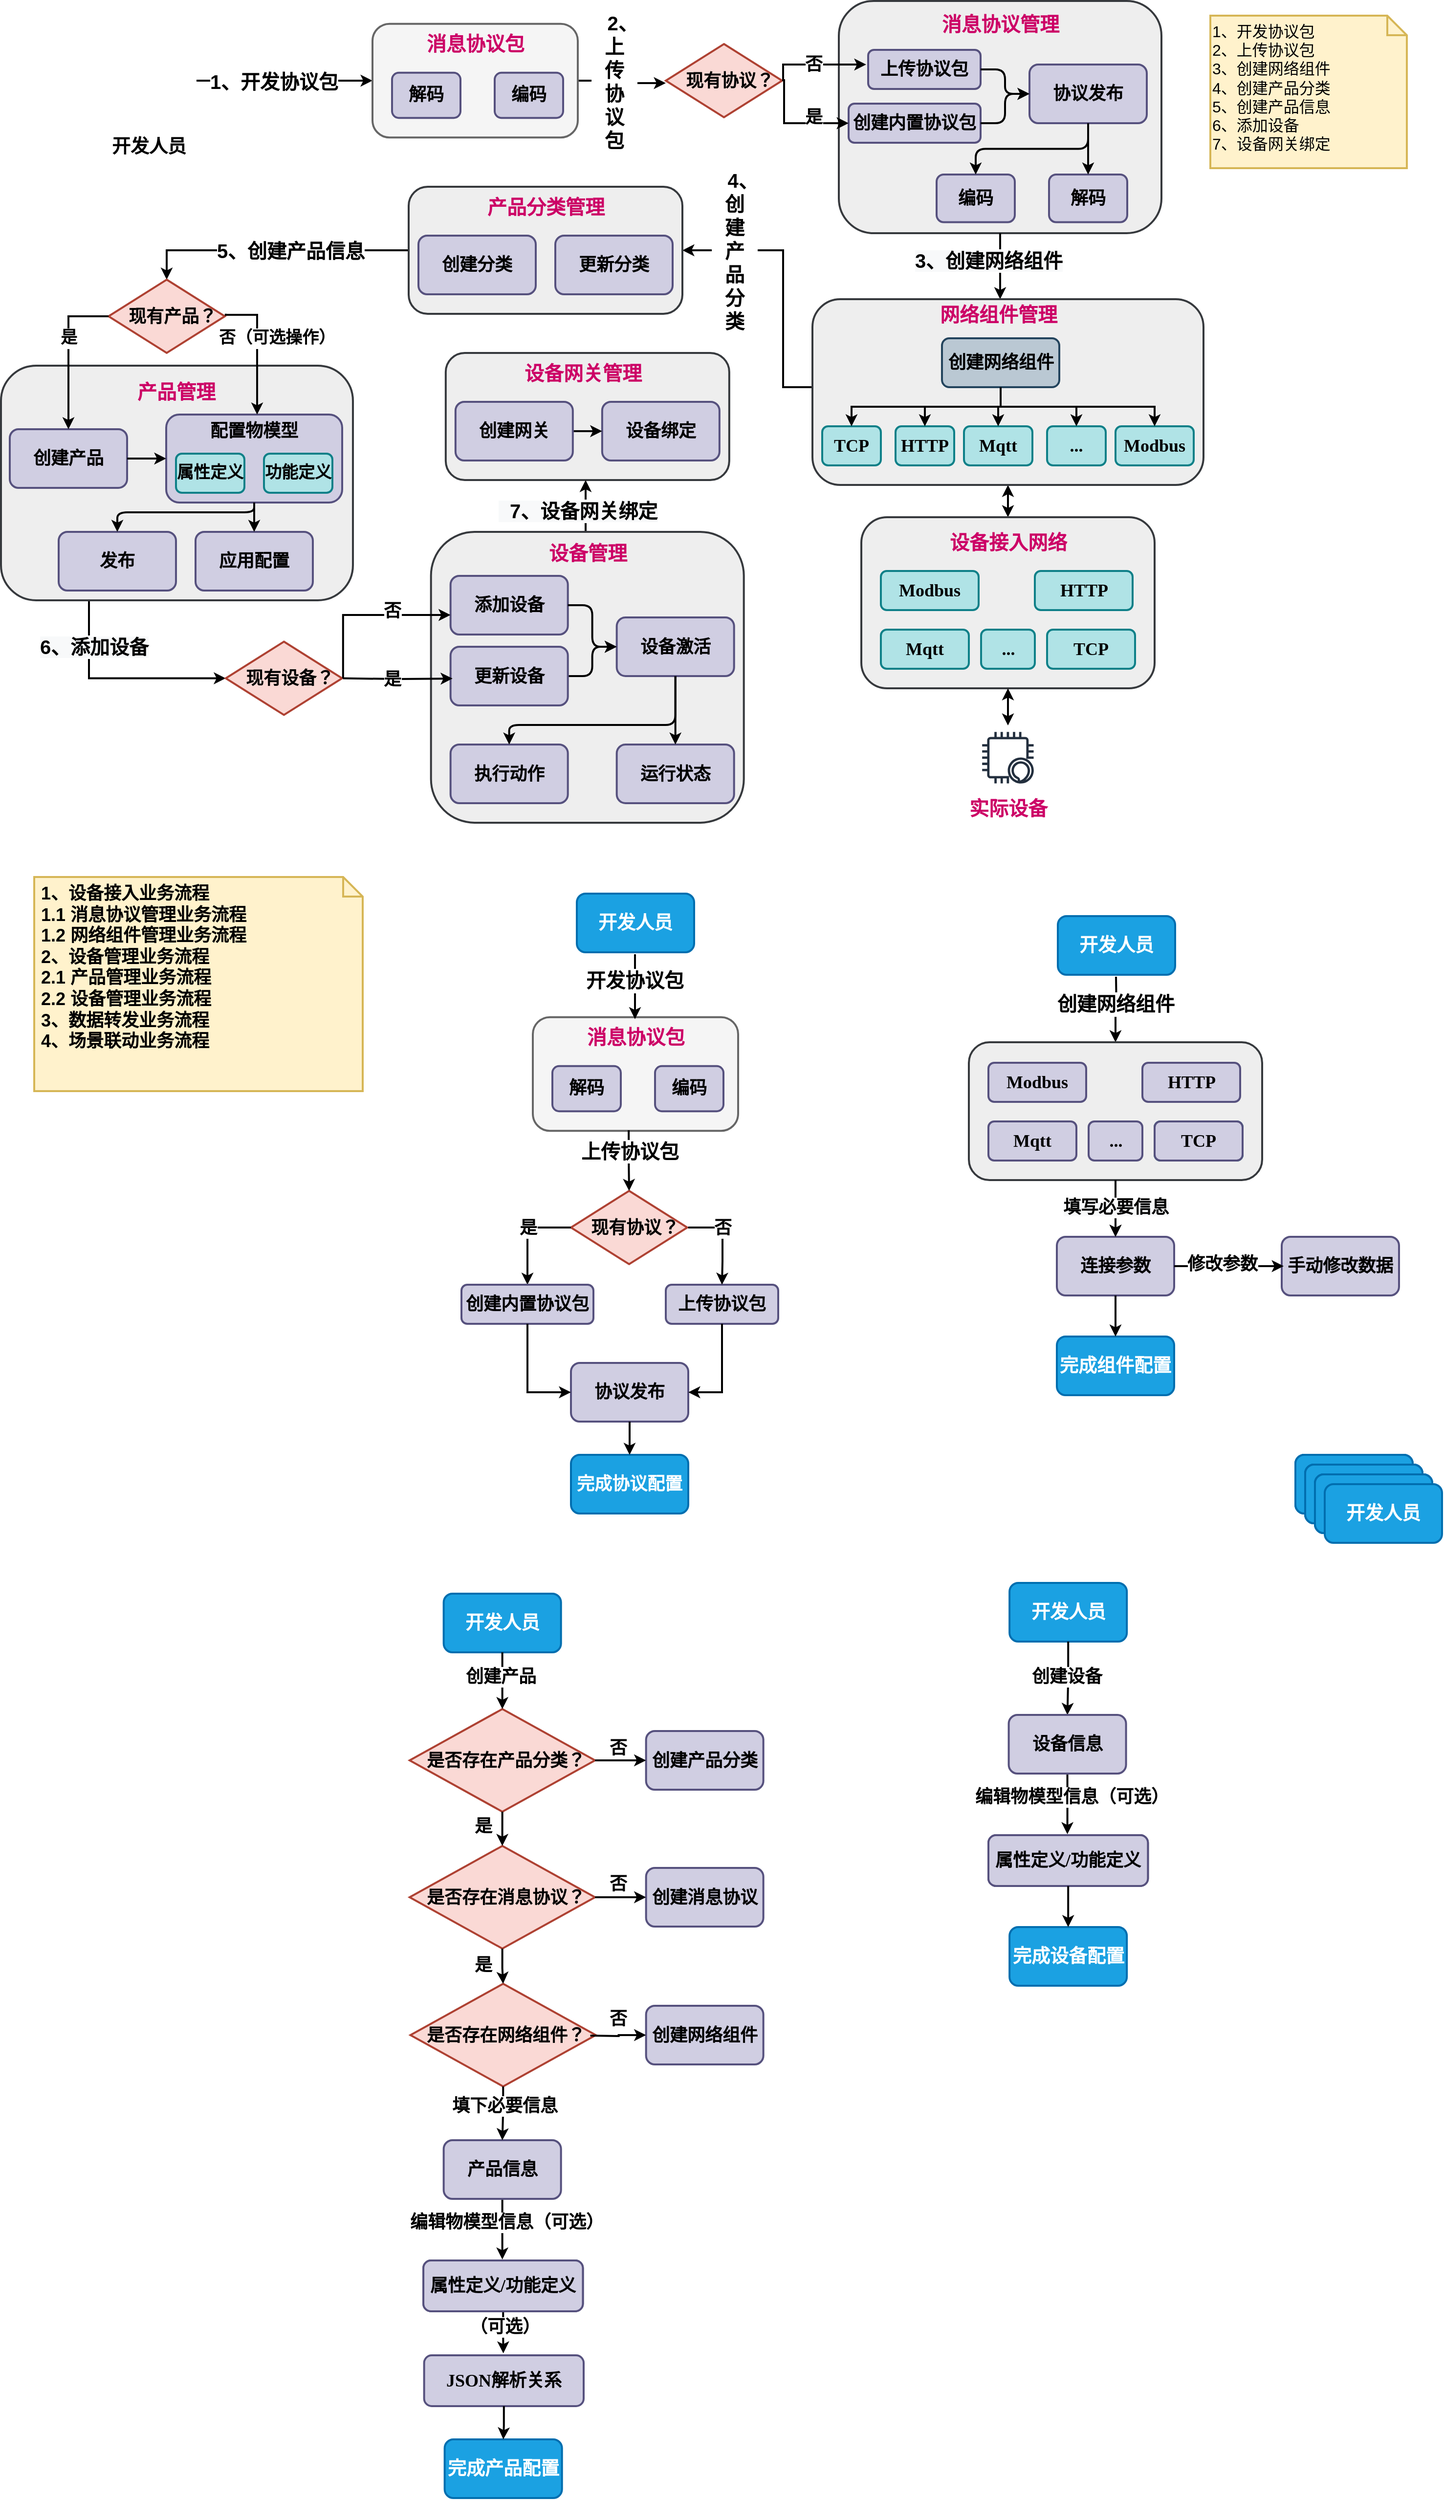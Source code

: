 <mxfile version="14.8.0" type="github">
  <diagram id="WgU9N0Nm7C7qRSSYOQwp" name="Page-1">
    <mxGraphModel dx="1422" dy="834" grid="0" gridSize="10" guides="1" tooltips="1" connect="1" arrows="1" fold="1" page="1" pageScale="1" pageWidth="3300" pageHeight="4681" math="0" shadow="0">
      <root>
        <mxCell id="0" />
        <mxCell id="1" parent="0" />
        <mxCell id="gzrYZWxSxminhEm58kiy-100" style="edgeStyle=orthogonalEdgeStyle;curved=0;rounded=1;sketch=0;orthogonalLoop=1;jettySize=auto;html=1;exitX=1;exitY=0.5;exitDx=0;exitDy=0;fontSize=16;strokeWidth=2;entryX=0;entryY=0.533;entryDx=0;entryDy=0;entryPerimeter=0;" parent="1" source="gzrYZWxSxminhEm58kiy-57" edge="1" target="gzrYZWxSxminhEm58kiy-101">
          <mxGeometry relative="1" as="geometry">
            <mxPoint x="886" y="155" as="targetPoint" />
          </mxGeometry>
        </mxCell>
        <mxCell id="0-5cyueVe5dwjmCpPwSu-10" value="&lt;span style=&quot;font-size: 20px;&quot;&gt;&amp;nbsp; &amp;nbsp;2、&lt;br style=&quot;font-size: 20px;&quot;&gt;上&lt;br style=&quot;font-size: 20px;&quot;&gt;传&lt;br style=&quot;font-size: 20px;&quot;&gt;协&lt;br style=&quot;font-size: 20px;&quot;&gt;议&lt;br style=&quot;font-size: 20px;&quot;&gt;包&lt;/span&gt;" style="edgeLabel;html=1;align=center;verticalAlign=middle;resizable=0;points=[];fontSize=20;fontStyle=1" vertex="1" connectable="0" parent="gzrYZWxSxminhEm58kiy-100">
          <mxGeometry x="0.305" y="3" relative="1" as="geometry">
            <mxPoint x="-21" y="1" as="offset" />
          </mxGeometry>
        </mxCell>
        <mxCell id="gzrYZWxSxminhEm58kiy-62" value="&lt;span style=&quot;color: rgb(0 , 0 , 0) ; font-size: 16px&quot;&gt;1、开发协议包&lt;/span&gt;&lt;br style=&quot;color: rgb(0 , 0 , 0) ; font-size: 16px&quot;&gt;&lt;span style=&quot;color: rgb(0 , 0 , 0) ; font-size: 16px&quot;&gt;2、上传协议包&lt;br&gt;3、创建网络组件&lt;/span&gt;&lt;br style=&quot;color: rgb(0 , 0 , 0) ; font-size: 16px&quot;&gt;&lt;div style=&quot;color: rgb(0 , 0 , 0) ; font-size: 16px&quot;&gt;4、创建产品分类&lt;/div&gt;&lt;div style=&quot;color: rgb(0 , 0 , 0) ; font-size: 16px&quot;&gt;5、创建产品信息&lt;/div&gt;&lt;div style=&quot;color: rgb(0 , 0 , 0) ; font-size: 16px&quot;&gt;6、添加设备&lt;/div&gt;&lt;div style=&quot;color: rgb(0 , 0 , 0) ; font-size: 16px&quot;&gt;7、设备网关绑定&lt;/div&gt;" style="shape=note;strokeWidth=2;fontSize=16;size=20;whiteSpace=wrap;html=1;fillColor=#fff2cc;strokeColor=#d6b656;fontColor=#666600;rounded=0;sketch=0;align=left;verticalAlign=top;fontStyle=0" parent="1" vertex="1">
          <mxGeometry x="1363" y="86" width="201" height="156" as="geometry" />
        </mxCell>
        <mxCell id="gzrYZWxSxminhEm58kiy-97" style="edgeStyle=orthogonalEdgeStyle;curved=0;rounded=1;sketch=0;orthogonalLoop=1;jettySize=auto;html=1;exitX=1;exitY=0.5;exitDx=0;exitDy=0;entryX=0;entryY=0.5;entryDx=0;entryDy=0;fontSize=16;strokeWidth=2;" parent="1" source="gzrYZWxSxminhEm58kiy-80" target="gzrYZWxSxminhEm58kiy-57" edge="1">
          <mxGeometry relative="1" as="geometry" />
        </mxCell>
        <mxCell id="gzrYZWxSxminhEm58kiy-98" value="&lt;span style=&quot;font-size: 20px;&quot;&gt;&lt;font style=&quot;font-size: 20px;&quot;&gt;1、开发协议包&lt;/font&gt;&lt;/span&gt;" style="edgeLabel;html=1;align=center;verticalAlign=middle;resizable=0;points=[];fontSize=20;fontStyle=1" parent="gzrYZWxSxminhEm58kiy-97" vertex="1" connectable="0">
          <mxGeometry x="-0.308" y="1" relative="1" as="geometry">
            <mxPoint x="16" y="1" as="offset" />
          </mxGeometry>
        </mxCell>
        <mxCell id="gzrYZWxSxminhEm58kiy-80" value="&lt;b&gt;&lt;font style=&quot;font-size: 19px&quot;&gt;开发人员&lt;/font&gt;&lt;/b&gt;" style="shape=image;html=1;verticalAlign=top;verticalLabelPosition=bottom;labelBackgroundColor=#ffffff;imageAspect=0;aspect=fixed;image=https://cdn0.iconfinder.com/data/icons/education-340/100/Tilda_Icons_1ed_group-128.png;rounded=0;sketch=0;fontSize=16;strokeWidth=2;" parent="1" vertex="1">
          <mxGeometry x="228" y="103.5" width="98" height="98" as="geometry" />
        </mxCell>
        <mxCell id="0-5cyueVe5dwjmCpPwSu-1" value="" style="group" vertex="1" connectable="0" parent="1">
          <mxGeometry x="806" y="115" width="119" height="75" as="geometry" />
        </mxCell>
        <mxCell id="gzrYZWxSxminhEm58kiy-101" value="" style="rhombus;whiteSpace=wrap;html=1;rounded=0;sketch=0;fontSize=16;strokeWidth=2;align=left;verticalAlign=top;fillColor=#fad9d5;strokeColor=#ae4132;" parent="0-5cyueVe5dwjmCpPwSu-1" vertex="1">
          <mxGeometry width="119" height="75" as="geometry" />
        </mxCell>
        <mxCell id="gzrYZWxSxminhEm58kiy-102" value="&lt;font style=&quot;font-size: 18px&quot;&gt;&lt;b&gt;现有协议？&lt;/b&gt;&lt;/font&gt;" style="text;html=1;align=center;verticalAlign=middle;resizable=0;points=[];autosize=1;strokeColor=none;fontSize=16;" parent="0-5cyueVe5dwjmCpPwSu-1" vertex="1">
          <mxGeometry x="9.917" y="27.5" width="110" height="20" as="geometry" />
        </mxCell>
        <mxCell id="0-5cyueVe5dwjmCpPwSu-7" value="" style="group" vertex="1" connectable="0" parent="1">
          <mxGeometry x="983" y="71" width="330" height="237.5" as="geometry" />
        </mxCell>
        <mxCell id="gzrYZWxSxminhEm58kiy-8" value="" style="rounded=1;whiteSpace=wrap;html=1;fontFamily=JetBrainsMono-Bold;strokeWidth=2;fillColor=#eeeeee;strokeColor=#36393d;" parent="0-5cyueVe5dwjmCpPwSu-7" vertex="1">
          <mxGeometry width="330" height="237.5" as="geometry" />
        </mxCell>
        <mxCell id="gzrYZWxSxminhEm58kiy-12" value="&lt;span style=&quot;font-size: 18px&quot;&gt;&lt;b&gt;编码&lt;/b&gt;&lt;/span&gt;" style="rounded=1;whiteSpace=wrap;html=1;fontFamily=JetBrainsMono-Bold;strokeWidth=2;fillColor=#d0cee2;strokeColor=#56517e;" parent="0-5cyueVe5dwjmCpPwSu-7" vertex="1">
          <mxGeometry x="100" y="177.5" width="80" height="48.75" as="geometry" />
        </mxCell>
        <mxCell id="gzrYZWxSxminhEm58kiy-13" value="&lt;span style=&quot;font-size: 20px&quot;&gt;&lt;font style=&quot;font-size: 20px&quot; color=&quot;#cc0066&quot;&gt;消息协议管理&lt;/font&gt;&lt;/span&gt;" style="text;html=1;align=center;verticalAlign=middle;resizable=0;points=[];autosize=1;strokeColor=none;fontSize=20;fontStyle=1;strokeWidth=2;" parent="0-5cyueVe5dwjmCpPwSu-7" vertex="1">
          <mxGeometry x="95" y="7.5" width="140" height="30" as="geometry" />
        </mxCell>
        <mxCell id="gzrYZWxSxminhEm58kiy-82" value="&lt;span style=&quot;font-size: 18px&quot;&gt;&lt;b&gt;上传协议包&lt;/b&gt;&lt;/span&gt;" style="rounded=1;whiteSpace=wrap;html=1;fontFamily=JetBrainsMono-Bold;strokeWidth=2;fillColor=#d0cee2;strokeColor=#56517e;" parent="0-5cyueVe5dwjmCpPwSu-7" vertex="1">
          <mxGeometry x="30" y="50" width="115" height="40" as="geometry" />
        </mxCell>
        <mxCell id="gzrYZWxSxminhEm58kiy-83" value="&lt;span style=&quot;font-size: 18px&quot;&gt;&lt;b&gt;创建内置协议包&lt;/b&gt;&lt;/span&gt;" style="rounded=1;whiteSpace=wrap;html=1;fontFamily=JetBrainsMono-Bold;strokeWidth=2;fillColor=#d0cee2;strokeColor=#56517e;" parent="0-5cyueVe5dwjmCpPwSu-7" vertex="1">
          <mxGeometry x="10" y="105" width="135" height="40" as="geometry" />
        </mxCell>
        <mxCell id="gzrYZWxSxminhEm58kiy-90" style="edgeStyle=orthogonalEdgeStyle;curved=0;rounded=1;sketch=0;orthogonalLoop=1;jettySize=auto;html=1;exitX=0.5;exitY=1;exitDx=0;exitDy=0;entryX=0.5;entryY=0;entryDx=0;entryDy=0;fontSize=16;strokeWidth=2;" parent="0-5cyueVe5dwjmCpPwSu-7" source="gzrYZWxSxminhEm58kiy-84" target="gzrYZWxSxminhEm58kiy-12" edge="1">
          <mxGeometry relative="1" as="geometry" />
        </mxCell>
        <mxCell id="gzrYZWxSxminhEm58kiy-84" value="&lt;b&gt;&lt;font style=&quot;font-size: 18px&quot;&gt;协议发布&lt;/font&gt;&lt;/b&gt;" style="rounded=1;whiteSpace=wrap;html=1;fontFamily=JetBrainsMono-Bold;strokeWidth=2;fillColor=#d0cee2;strokeColor=#56517e;" parent="0-5cyueVe5dwjmCpPwSu-7" vertex="1">
          <mxGeometry x="195" y="65" width="120" height="60" as="geometry" />
        </mxCell>
        <mxCell id="gzrYZWxSxminhEm58kiy-85" style="edgeStyle=orthogonalEdgeStyle;curved=0;rounded=1;sketch=0;orthogonalLoop=1;jettySize=auto;html=1;exitX=1;exitY=0.5;exitDx=0;exitDy=0;fontSize=16;strokeWidth=2;" parent="0-5cyueVe5dwjmCpPwSu-7" source="gzrYZWxSxminhEm58kiy-82" target="gzrYZWxSxminhEm58kiy-84" edge="1">
          <mxGeometry relative="1" as="geometry" />
        </mxCell>
        <mxCell id="gzrYZWxSxminhEm58kiy-86" style="edgeStyle=orthogonalEdgeStyle;curved=0;rounded=1;sketch=0;orthogonalLoop=1;jettySize=auto;html=1;exitX=1;exitY=0.5;exitDx=0;exitDy=0;entryX=0;entryY=0.5;entryDx=0;entryDy=0;fontSize=16;strokeWidth=2;" parent="0-5cyueVe5dwjmCpPwSu-7" source="gzrYZWxSxminhEm58kiy-83" target="gzrYZWxSxminhEm58kiy-84" edge="1">
          <mxGeometry relative="1" as="geometry" />
        </mxCell>
        <mxCell id="gzrYZWxSxminhEm58kiy-88" value="&lt;b&gt;&lt;font style=&quot;font-size: 18px&quot;&gt;解码&lt;/font&gt;&lt;/b&gt;" style="rounded=1;whiteSpace=wrap;html=1;fontFamily=JetBrainsMono-Bold;strokeWidth=2;fillColor=#d0cee2;strokeColor=#56517e;" parent="0-5cyueVe5dwjmCpPwSu-7" vertex="1">
          <mxGeometry x="215" y="177.5" width="80" height="48.75" as="geometry" />
        </mxCell>
        <mxCell id="gzrYZWxSxminhEm58kiy-89" style="edgeStyle=orthogonalEdgeStyle;curved=0;rounded=1;sketch=0;orthogonalLoop=1;jettySize=auto;html=1;exitX=0.5;exitY=1;exitDx=0;exitDy=0;fontSize=16;strokeWidth=2;" parent="0-5cyueVe5dwjmCpPwSu-7" source="gzrYZWxSxminhEm58kiy-84" target="gzrYZWxSxminhEm58kiy-88" edge="1">
          <mxGeometry relative="1" as="geometry" />
        </mxCell>
        <mxCell id="0-5cyueVe5dwjmCpPwSu-4" style="rounded=0;orthogonalLoop=1;jettySize=auto;html=1;exitX=0;exitY=0.5;exitDx=0;exitDy=0;entryX=1.01;entryY=0.425;entryDx=0;entryDy=0;entryPerimeter=0;startArrow=classic;startFill=1;endArrow=none;endFill=0;strokeWidth=2;edgeStyle=orthogonalEdgeStyle;" edge="1" parent="1" source="gzrYZWxSxminhEm58kiy-83" target="gzrYZWxSxminhEm58kiy-102">
          <mxGeometry relative="1" as="geometry" />
        </mxCell>
        <mxCell id="0-5cyueVe5dwjmCpPwSu-6" value="&lt;b&gt;&lt;font style=&quot;font-size: 18px&quot;&gt;是&lt;/font&gt;&lt;/b&gt;" style="edgeLabel;html=1;align=center;verticalAlign=middle;resizable=0;points=[];" vertex="1" connectable="0" parent="0-5cyueVe5dwjmCpPwSu-4">
          <mxGeometry x="-0.359" relative="1" as="geometry">
            <mxPoint x="-1" y="-6" as="offset" />
          </mxGeometry>
        </mxCell>
        <mxCell id="0-5cyueVe5dwjmCpPwSu-3" style="rounded=0;orthogonalLoop=1;jettySize=auto;html=1;exitX=0;exitY=0.5;exitDx=0;exitDy=0;startArrow=classic;startFill=1;endArrow=none;endFill=0;strokeWidth=2;edgeStyle=orthogonalEdgeStyle;" edge="1" parent="1">
          <mxGeometry relative="1" as="geometry">
            <mxPoint x="1011" y="136" as="sourcePoint" />
            <mxPoint x="926" y="153" as="targetPoint" />
            <Array as="points">
              <mxPoint x="926" y="136" />
            </Array>
          </mxGeometry>
        </mxCell>
        <mxCell id="0-5cyueVe5dwjmCpPwSu-5" value="&lt;b&gt;&lt;font style=&quot;font-size: 18px&quot;&gt;否&lt;/font&gt;&lt;/b&gt;" style="edgeLabel;html=1;align=center;verticalAlign=middle;resizable=0;points=[];" vertex="1" connectable="0" parent="0-5cyueVe5dwjmCpPwSu-3">
          <mxGeometry x="-0.096" y="-1" relative="1" as="geometry">
            <mxPoint x="-8" y="1" as="offset" />
          </mxGeometry>
        </mxCell>
        <mxCell id="0-5cyueVe5dwjmCpPwSu-12" value="" style="group" vertex="1" connectable="0" parent="1">
          <mxGeometry x="506" y="94.37" width="210" height="116.25" as="geometry" />
        </mxCell>
        <mxCell id="gzrYZWxSxminhEm58kiy-57" value="" style="rounded=1;whiteSpace=wrap;html=1;fontFamily=JetBrainsMono-Bold;strokeWidth=2;fillColor=#f5f5f5;strokeColor=#666666;fontColor=#333333;" parent="0-5cyueVe5dwjmCpPwSu-12" vertex="1">
          <mxGeometry width="210" height="116.25" as="geometry" />
        </mxCell>
        <mxCell id="gzrYZWxSxminhEm58kiy-58" value="&lt;b style=&quot;font-size: 18px&quot;&gt;编码&lt;/b&gt;" style="rounded=1;whiteSpace=wrap;html=1;fontFamily=JetBrainsMono-Bold;strokeWidth=2;fillColor=#d0cee2;strokeColor=#56517e;" parent="0-5cyueVe5dwjmCpPwSu-12" vertex="1">
          <mxGeometry x="125" y="50" width="70" height="46.25" as="geometry" />
        </mxCell>
        <mxCell id="gzrYZWxSxminhEm58kiy-59" value="&lt;b style=&quot;font-size: 18px&quot;&gt;解码&lt;/b&gt;" style="rounded=1;whiteSpace=wrap;html=1;fontFamily=JetBrainsMono-Bold;strokeWidth=2;fillColor=#d0cee2;strokeColor=#56517e;" parent="0-5cyueVe5dwjmCpPwSu-12" vertex="1">
          <mxGeometry x="20" y="50" width="70" height="46.25" as="geometry" />
        </mxCell>
        <mxCell id="gzrYZWxSxminhEm58kiy-60" value="&lt;b&gt;&lt;font style=&quot;font-size: 20px&quot; color=&quot;#cc0066&quot;&gt;消息协议包&lt;/font&gt;&lt;/b&gt;" style="text;html=1;align=center;verticalAlign=middle;resizable=0;points=[];autosize=1;strokeColor=none;fontSize=20;fontStyle=1;strokeWidth=2;" parent="0-5cyueVe5dwjmCpPwSu-12" vertex="1">
          <mxGeometry x="50" y="6" width="110" height="28" as="geometry" />
        </mxCell>
        <mxCell id="0-5cyueVe5dwjmCpPwSu-11" style="edgeStyle=orthogonalEdgeStyle;rounded=0;orthogonalLoop=1;jettySize=auto;html=1;startArrow=none;startFill=0;endArrow=classic;endFill=1;strokeWidth=2;entryX=0.5;entryY=0;entryDx=0;entryDy=0;exitX=0;exitY=0.5;exitDx=0;exitDy=0;" edge="1" parent="1" source="gzrYZWxSxminhEm58kiy-71" target="0-5cyueVe5dwjmCpPwSu-14">
          <mxGeometry relative="1" as="geometry">
            <mxPoint x="1124" y="-1158" as="targetPoint" />
            <mxPoint x="1550" y="416" as="sourcePoint" />
          </mxGeometry>
        </mxCell>
        <mxCell id="0-5cyueVe5dwjmCpPwSu-16" value="&lt;span style=&quot;font-size: 20px;&quot;&gt;&lt;font style=&quot;font-size: 20px;&quot;&gt;5、创建产品信息&lt;/font&gt;&lt;/span&gt;" style="edgeLabel;html=1;align=center;verticalAlign=middle;resizable=0;points=[];fontStyle=1;fontSize=20;" vertex="1" connectable="0" parent="0-5cyueVe5dwjmCpPwSu-11">
          <mxGeometry x="-0.359" y="-1" relative="1" as="geometry">
            <mxPoint x="-32" y="1" as="offset" />
          </mxGeometry>
        </mxCell>
        <mxCell id="0-5cyueVe5dwjmCpPwSu-48" style="edgeStyle=orthogonalEdgeStyle;rounded=0;orthogonalLoop=1;jettySize=auto;html=1;exitX=0.5;exitY=1;exitDx=0;exitDy=0;startArrow=none;startFill=0;endArrow=classic;endFill=1;strokeWidth=2;" edge="1" parent="1" source="gzrYZWxSxminhEm58kiy-8" target="gzrYZWxSxminhEm58kiy-2">
          <mxGeometry relative="1" as="geometry">
            <Array as="points">
              <mxPoint x="1148" y="346" />
              <mxPoint x="1148" y="346" />
            </Array>
          </mxGeometry>
        </mxCell>
        <mxCell id="0-5cyueVe5dwjmCpPwSu-50" value="&lt;span style=&quot;font-size: 20px; text-align: left; background-color: rgb(248, 249, 250);&quot;&gt;3、创建网络组件&lt;/span&gt;" style="edgeLabel;html=1;align=center;verticalAlign=middle;resizable=0;points=[];fontStyle=1;fontSize=20;" vertex="1" connectable="0" parent="1">
          <mxGeometry x="1136" y="336" as="geometry" />
        </mxCell>
        <mxCell id="0-5cyueVe5dwjmCpPwSu-51" style="edgeStyle=orthogonalEdgeStyle;rounded=0;orthogonalLoop=1;jettySize=auto;html=1;entryX=1;entryY=0.5;entryDx=0;entryDy=0;fontSize=17;startArrow=none;startFill=0;endArrow=classic;endFill=1;strokeWidth=2;exitX=0;exitY=0.5;exitDx=0;exitDy=0;" edge="1" parent="1" source="gzrYZWxSxminhEm58kiy-2" target="gzrYZWxSxminhEm58kiy-71">
          <mxGeometry relative="1" as="geometry">
            <mxPoint x="916" y="486" as="sourcePoint" />
            <Array as="points">
              <mxPoint x="956" y="466" />
              <mxPoint x="926" y="466" />
              <mxPoint x="926" y="326" />
            </Array>
          </mxGeometry>
        </mxCell>
        <mxCell id="0-5cyueVe5dwjmCpPwSu-52" value="" style="group" vertex="1" connectable="0" parent="1">
          <mxGeometry x="543" y="261" width="280" height="130" as="geometry" />
        </mxCell>
        <mxCell id="gzrYZWxSxminhEm58kiy-71" value="" style="rounded=1;whiteSpace=wrap;html=1;fontFamily=JetBrainsMono-Bold;strokeWidth=2;fillColor=#eeeeee;strokeColor=#36393d;" parent="0-5cyueVe5dwjmCpPwSu-52" vertex="1">
          <mxGeometry width="280" height="130" as="geometry" />
        </mxCell>
        <mxCell id="gzrYZWxSxminhEm58kiy-72" value="&lt;b&gt;&lt;font style=&quot;font-size: 18px&quot;&gt;更新分类&lt;/font&gt;&lt;/b&gt;" style="rounded=1;whiteSpace=wrap;html=1;fontFamily=JetBrainsMono-Bold;strokeWidth=2;fillColor=#d0cee2;strokeColor=#56517e;" parent="0-5cyueVe5dwjmCpPwSu-52" vertex="1">
          <mxGeometry x="150" y="50" width="120" height="60" as="geometry" />
        </mxCell>
        <mxCell id="gzrYZWxSxminhEm58kiy-73" value="&lt;span style=&quot;font-size: 18px&quot;&gt;&lt;b&gt;创建分类&lt;/b&gt;&lt;/span&gt;" style="rounded=1;whiteSpace=wrap;html=1;fontFamily=JetBrainsMono-Bold;strokeWidth=2;fillColor=#d0cee2;strokeColor=#56517e;" parent="0-5cyueVe5dwjmCpPwSu-52" vertex="1">
          <mxGeometry x="10" y="50" width="120" height="60" as="geometry" />
        </mxCell>
        <mxCell id="gzrYZWxSxminhEm58kiy-74" value="&lt;span style=&quot;font-size: 20px&quot;&gt;&lt;font style=&quot;font-size: 20px&quot; color=&quot;#cc0066&quot;&gt;产品分类管理&lt;/font&gt;&lt;/span&gt;" style="text;html=1;align=center;verticalAlign=middle;resizable=0;points=[];autosize=1;strokeColor=none;fontSize=20;fontStyle=1;strokeWidth=2;" parent="0-5cyueVe5dwjmCpPwSu-52" vertex="1">
          <mxGeometry x="70" y="5" width="140" height="30" as="geometry" />
        </mxCell>
        <mxCell id="0-5cyueVe5dwjmCpPwSu-53" value="&lt;span style=&quot;font-size: 20px;&quot;&gt;&amp;nbsp; &amp;nbsp;4、&lt;br style=&quot;font-size: 20px;&quot;&gt;创&lt;br style=&quot;font-size: 20px;&quot;&gt;建&lt;br style=&quot;font-size: 20px;&quot;&gt;产&lt;br style=&quot;font-size: 20px;&quot;&gt;品&lt;br style=&quot;font-size: 20px;&quot;&gt;分&lt;br style=&quot;font-size: 20px;&quot;&gt;类&lt;/span&gt;" style="edgeLabel;html=1;align=center;verticalAlign=middle;resizable=0;points=[];fontSize=20;fontStyle=1" vertex="1" connectable="0" parent="1">
          <mxGeometry x="875.998" y="326.002" as="geometry" />
        </mxCell>
        <mxCell id="0-5cyueVe5dwjmCpPwSu-57" style="edgeStyle=orthogonalEdgeStyle;rounded=0;orthogonalLoop=1;jettySize=auto;html=1;exitX=0.25;exitY=1;exitDx=0;exitDy=0;entryX=0;entryY=0.5;entryDx=0;entryDy=0;fontSize=17;startArrow=none;startFill=0;endArrow=classic;endFill=1;strokeWidth=2;" edge="1" parent="1" source="gzrYZWxSxminhEm58kiy-14" target="0-5cyueVe5dwjmCpPwSu-55">
          <mxGeometry relative="1" as="geometry" />
        </mxCell>
        <mxCell id="0-5cyueVe5dwjmCpPwSu-67" value="" style="group" vertex="1" connectable="0" parent="1">
          <mxGeometry x="580.92" y="431" width="290" height="130" as="geometry" />
        </mxCell>
        <mxCell id="gzrYZWxSxminhEm58kiy-75" value="" style="rounded=1;whiteSpace=wrap;html=1;fontFamily=JetBrainsMono-Bold;strokeWidth=2;fillColor=#eeeeee;strokeColor=#36393d;" parent="0-5cyueVe5dwjmCpPwSu-67" vertex="1">
          <mxGeometry width="290" height="130" as="geometry" />
        </mxCell>
        <mxCell id="gzrYZWxSxminhEm58kiy-76" value="&lt;b&gt;&lt;font style=&quot;font-size: 18px&quot;&gt;设备绑定&lt;/font&gt;&lt;/b&gt;" style="rounded=1;whiteSpace=wrap;html=1;fontFamily=JetBrainsMono-Bold;strokeWidth=2;fillColor=#d0cee2;strokeColor=#56517e;" parent="0-5cyueVe5dwjmCpPwSu-67" vertex="1">
          <mxGeometry x="160" y="50" width="120" height="60" as="geometry" />
        </mxCell>
        <mxCell id="gzrYZWxSxminhEm58kiy-79" style="edgeStyle=orthogonalEdgeStyle;curved=0;rounded=1;sketch=0;orthogonalLoop=1;jettySize=auto;html=1;exitX=1;exitY=0.5;exitDx=0;exitDy=0;fontSize=16;strokeWidth=2;" parent="0-5cyueVe5dwjmCpPwSu-67" source="gzrYZWxSxminhEm58kiy-77" target="gzrYZWxSxminhEm58kiy-76" edge="1">
          <mxGeometry relative="1" as="geometry" />
        </mxCell>
        <mxCell id="gzrYZWxSxminhEm58kiy-77" value="&lt;span style=&quot;font-size: 18px&quot;&gt;&lt;b&gt;创建网关&lt;/b&gt;&lt;/span&gt;" style="rounded=1;whiteSpace=wrap;html=1;fontFamily=JetBrainsMono-Bold;strokeWidth=2;fillColor=#d0cee2;strokeColor=#56517e;" parent="0-5cyueVe5dwjmCpPwSu-67" vertex="1">
          <mxGeometry x="10" y="50" width="120" height="60" as="geometry" />
        </mxCell>
        <mxCell id="gzrYZWxSxminhEm58kiy-78" value="&lt;span style=&quot;font-size: 20px&quot;&gt;&lt;font style=&quot;font-size: 20px&quot; color=&quot;#cc0066&quot;&gt;设备网关管理&lt;/font&gt;&lt;/span&gt;" style="text;html=1;align=center;verticalAlign=middle;resizable=0;points=[];autosize=1;strokeColor=none;fontSize=20;fontStyle=1;strokeWidth=2;" parent="0-5cyueVe5dwjmCpPwSu-67" vertex="1">
          <mxGeometry x="70" y="5" width="140" height="30" as="geometry" />
        </mxCell>
        <mxCell id="0-5cyueVe5dwjmCpPwSu-68" style="edgeStyle=orthogonalEdgeStyle;rounded=0;orthogonalLoop=1;jettySize=auto;html=1;fontSize=17;startArrow=none;startFill=0;endArrow=classic;endFill=1;strokeWidth=2;" edge="1" parent="1" target="gzrYZWxSxminhEm58kiy-75">
          <mxGeometry relative="1" as="geometry">
            <mxPoint x="728.941" y="706" as="sourcePoint" />
            <mxPoint x="724" y="616" as="targetPoint" />
            <Array as="points">
              <mxPoint x="724" y="706" />
            </Array>
          </mxGeometry>
        </mxCell>
        <mxCell id="0-5cyueVe5dwjmCpPwSu-69" value="&lt;span style=&quot;text-align: left ; background-color: rgb(248 , 249 , 250) ; font-size: 20px&quot;&gt;&lt;span style=&quot;font-size: 20px&quot;&gt;&lt;font style=&quot;font-size: 20px&quot;&gt;&amp;nbsp; 7、设备网关绑定&lt;/font&gt;&lt;/span&gt;&lt;/span&gt;" style="edgeLabel;html=1;align=center;verticalAlign=middle;resizable=0;points=[];fontSize=20;fontStyle=1" vertex="1" connectable="0" parent="0-5cyueVe5dwjmCpPwSu-68">
          <mxGeometry x="0.167" y="3" relative="1" as="geometry">
            <mxPoint x="-5" y="-32" as="offset" />
          </mxGeometry>
        </mxCell>
        <mxCell id="0-5cyueVe5dwjmCpPwSu-13" value="" style="group" vertex="1" connectable="0" parent="1">
          <mxGeometry x="236" y="356" width="119.917" height="75" as="geometry" />
        </mxCell>
        <mxCell id="0-5cyueVe5dwjmCpPwSu-19" value="" style="group" vertex="1" connectable="0" parent="0-5cyueVe5dwjmCpPwSu-13">
          <mxGeometry width="119.917" height="75" as="geometry" />
        </mxCell>
        <mxCell id="0-5cyueVe5dwjmCpPwSu-14" value="" style="rhombus;whiteSpace=wrap;html=1;rounded=0;sketch=0;fontSize=16;strokeWidth=2;align=left;verticalAlign=top;fillColor=#fad9d5;strokeColor=#ae4132;" vertex="1" parent="0-5cyueVe5dwjmCpPwSu-19">
          <mxGeometry width="119" height="75" as="geometry" />
        </mxCell>
        <mxCell id="0-5cyueVe5dwjmCpPwSu-15" value="&lt;font style=&quot;font-size: 18px&quot;&gt;&lt;b&gt;现有产品？&lt;/b&gt;&lt;/font&gt;" style="text;html=1;align=center;verticalAlign=middle;resizable=0;points=[];autosize=1;strokeColor=none;fontSize=16;" vertex="1" parent="0-5cyueVe5dwjmCpPwSu-19">
          <mxGeometry x="9.917" y="27.5" width="110" height="20" as="geometry" />
        </mxCell>
        <mxCell id="0-5cyueVe5dwjmCpPwSu-24" value="" style="group" vertex="1" connectable="0" parent="1">
          <mxGeometry x="126" y="444" width="360" height="240" as="geometry" />
        </mxCell>
        <mxCell id="gzrYZWxSxminhEm58kiy-14" value="" style="rounded=1;whiteSpace=wrap;html=1;fontFamily=JetBrainsMono-Bold;strokeWidth=2;fillColor=#eeeeee;strokeColor=#36393d;" parent="0-5cyueVe5dwjmCpPwSu-24" vertex="1">
          <mxGeometry width="360" height="240" as="geometry" />
        </mxCell>
        <mxCell id="gzrYZWxSxminhEm58kiy-15" value="&lt;b&gt;&lt;font style=&quot;font-size: 18px&quot;&gt;创建产品&lt;/font&gt;&lt;/b&gt;" style="rounded=1;whiteSpace=wrap;html=1;fontFamily=JetBrainsMono-Bold;strokeWidth=2;fillColor=#d0cee2;strokeColor=#56517e;" parent="0-5cyueVe5dwjmCpPwSu-24" vertex="1">
          <mxGeometry x="9" y="65" width="120" height="60" as="geometry" />
        </mxCell>
        <mxCell id="gzrYZWxSxminhEm58kiy-16" value="&lt;b&gt;&lt;font style=&quot;font-size: 18px&quot;&gt;配置物模型&lt;/font&gt;&lt;/b&gt;" style="rounded=1;whiteSpace=wrap;html=1;fontFamily=JetBrainsMono-Bold;align=center;horizontal=1;verticalAlign=top;strokeWidth=2;fillColor=#d0cee2;strokeColor=#56517e;" parent="0-5cyueVe5dwjmCpPwSu-24" vertex="1">
          <mxGeometry x="169" y="50" width="180" height="90" as="geometry" />
        </mxCell>
        <mxCell id="gzrYZWxSxminhEm58kiy-20" style="edgeStyle=orthogonalEdgeStyle;curved=0;rounded=1;sketch=0;orthogonalLoop=1;jettySize=auto;html=1;exitX=1;exitY=0.5;exitDx=0;exitDy=0;entryX=0;entryY=0.5;entryDx=0;entryDy=0;fontSize=20;strokeWidth=2;" parent="0-5cyueVe5dwjmCpPwSu-24" source="gzrYZWxSxminhEm58kiy-15" target="gzrYZWxSxminhEm58kiy-16" edge="1">
          <mxGeometry relative="1" as="geometry" />
        </mxCell>
        <mxCell id="gzrYZWxSxminhEm58kiy-17" value="&lt;b&gt;&lt;font style=&quot;font-size: 18px&quot;&gt;应用配置&lt;/font&gt;&lt;/b&gt;" style="rounded=1;whiteSpace=wrap;html=1;fontFamily=JetBrainsMono-Bold;strokeWidth=2;fillColor=#d0cee2;strokeColor=#56517e;" parent="0-5cyueVe5dwjmCpPwSu-24" vertex="1">
          <mxGeometry x="199" y="170" width="120" height="60" as="geometry" />
        </mxCell>
        <mxCell id="gzrYZWxSxminhEm58kiy-23" style="edgeStyle=orthogonalEdgeStyle;curved=0;rounded=1;sketch=0;orthogonalLoop=1;jettySize=auto;html=1;exitX=0.5;exitY=1;exitDx=0;exitDy=0;entryX=0.5;entryY=0;entryDx=0;entryDy=0;fontSize=17;strokeWidth=2;" parent="0-5cyueVe5dwjmCpPwSu-24" source="gzrYZWxSxminhEm58kiy-16" target="gzrYZWxSxminhEm58kiy-17" edge="1">
          <mxGeometry relative="1" as="geometry" />
        </mxCell>
        <mxCell id="gzrYZWxSxminhEm58kiy-18" value="&lt;span style=&quot;font-size: 18px&quot;&gt;&lt;b&gt;发布&lt;/b&gt;&lt;/span&gt;" style="rounded=1;whiteSpace=wrap;html=1;fontFamily=JetBrainsMono-Bold;strokeWidth=2;fillColor=#d0cee2;strokeColor=#56517e;" parent="0-5cyueVe5dwjmCpPwSu-24" vertex="1">
          <mxGeometry x="59" y="170" width="120" height="60" as="geometry" />
        </mxCell>
        <mxCell id="gzrYZWxSxminhEm58kiy-25" style="edgeStyle=orthogonalEdgeStyle;curved=0;rounded=1;sketch=0;orthogonalLoop=1;jettySize=auto;html=1;exitX=0.5;exitY=1;exitDx=0;exitDy=0;fontSize=17;strokeWidth=2;" parent="0-5cyueVe5dwjmCpPwSu-24" source="gzrYZWxSxminhEm58kiy-16" target="gzrYZWxSxminhEm58kiy-18" edge="1">
          <mxGeometry relative="1" as="geometry">
            <Array as="points">
              <mxPoint x="259" y="150" />
              <mxPoint x="119" y="150" />
            </Array>
          </mxGeometry>
        </mxCell>
        <mxCell id="gzrYZWxSxminhEm58kiy-19" value="&lt;b&gt;&lt;font style=&quot;font-size: 20px&quot; color=&quot;#cc0066&quot;&gt;产品管理&lt;/font&gt;&lt;/b&gt;" style="text;html=1;align=center;verticalAlign=middle;resizable=0;points=[];autosize=1;strokeColor=none;strokeWidth=2;" parent="0-5cyueVe5dwjmCpPwSu-24" vertex="1">
          <mxGeometry x="134" y="15" width="90" height="21" as="geometry" />
        </mxCell>
        <mxCell id="gzrYZWxSxminhEm58kiy-21" value="&lt;span style=&quot;font-size: 17px;&quot;&gt;&lt;font style=&quot;font-size: 17px;&quot;&gt;属性定义&lt;/font&gt;&lt;/span&gt;" style="rounded=1;whiteSpace=wrap;html=1;fontFamily=JetBrainsMono-Bold;fontSize=17;fontStyle=1;strokeWidth=2;fillColor=#b0e3e6;strokeColor=#0e8088;" parent="0-5cyueVe5dwjmCpPwSu-24" vertex="1">
          <mxGeometry x="179" y="90" width="70" height="40" as="geometry" />
        </mxCell>
        <mxCell id="gzrYZWxSxminhEm58kiy-22" value="&lt;span style=&quot;font-size: 17px;&quot;&gt;&lt;font style=&quot;font-size: 17px;&quot;&gt;功能定义&lt;/font&gt;&lt;/span&gt;" style="rounded=1;whiteSpace=wrap;html=1;fontFamily=JetBrainsMono-Bold;fontSize=17;fontStyle=1;strokeWidth=2;fillColor=#b0e3e6;strokeColor=#0e8088;" parent="0-5cyueVe5dwjmCpPwSu-24" vertex="1">
          <mxGeometry x="269" y="90" width="70" height="40" as="geometry" />
        </mxCell>
        <mxCell id="0-5cyueVe5dwjmCpPwSu-21" style="edgeStyle=orthogonalEdgeStyle;rounded=0;orthogonalLoop=1;jettySize=auto;html=1;exitX=1;exitY=0.369;exitDx=0;exitDy=0;startArrow=none;startFill=0;endArrow=classic;endFill=1;strokeWidth=2;exitPerimeter=0;" edge="1" parent="1" source="0-5cyueVe5dwjmCpPwSu-15">
          <mxGeometry x="126" y="356" as="geometry">
            <mxPoint x="380.967" y="392" as="sourcePoint" />
            <mxPoint x="388" y="494" as="targetPoint" />
            <Array as="points">
              <mxPoint x="356" y="392" />
              <mxPoint x="388" y="392" />
            </Array>
          </mxGeometry>
        </mxCell>
        <mxCell id="0-5cyueVe5dwjmCpPwSu-23" value="&lt;b&gt;&lt;font style=&quot;font-size: 17px&quot;&gt;否（可选操作）&lt;/font&gt;&lt;/b&gt;" style="edgeLabel;html=1;align=center;verticalAlign=middle;resizable=0;points=[];" vertex="1" connectable="0" parent="0-5cyueVe5dwjmCpPwSu-21">
          <mxGeometry x="-0.121" y="-1" relative="1" as="geometry">
            <mxPoint x="21" y="-3" as="offset" />
          </mxGeometry>
        </mxCell>
        <mxCell id="0-5cyueVe5dwjmCpPwSu-20" style="edgeStyle=orthogonalEdgeStyle;rounded=0;orthogonalLoop=1;jettySize=auto;html=1;entryX=0.5;entryY=0;entryDx=0;entryDy=0;startArrow=none;startFill=0;endArrow=classic;endFill=1;strokeWidth=2;exitX=0;exitY=0.5;exitDx=0;exitDy=0;" edge="1" parent="1" source="0-5cyueVe5dwjmCpPwSu-14" target="gzrYZWxSxminhEm58kiy-15">
          <mxGeometry x="126" y="356" as="geometry">
            <mxPoint x="176" y="336" as="sourcePoint" />
          </mxGeometry>
        </mxCell>
        <mxCell id="0-5cyueVe5dwjmCpPwSu-22" value="&lt;b&gt;&lt;font style=&quot;font-size: 17px&quot;&gt;是&lt;/font&gt;&lt;/b&gt;" style="edgeLabel;html=1;align=center;verticalAlign=middle;resizable=0;points=[];" vertex="1" connectable="0" parent="0-5cyueVe5dwjmCpPwSu-20">
          <mxGeometry x="0.208" y="4" relative="1" as="geometry">
            <mxPoint x="-4" y="-31" as="offset" />
          </mxGeometry>
        </mxCell>
        <mxCell id="0-5cyueVe5dwjmCpPwSu-71" value="&lt;b&gt;&lt;font style=&quot;font-size: 20px&quot; color=&quot;#cc0066&quot;&gt;实际设备&lt;/font&gt;&lt;/b&gt;" style="outlineConnect=0;fontColor=#232F3E;gradientColor=none;strokeColor=#232F3E;fillColor=#ffffff;dashed=0;verticalLabelPosition=bottom;verticalAlign=top;align=center;html=1;fontSize=12;fontStyle=0;aspect=fixed;shape=mxgraph.aws4.resourceIcon;resIcon=mxgraph.aws4.alexa_enabled_device;" vertex="1" parent="1">
          <mxGeometry x="1123" y="812" width="66" height="66" as="geometry" />
        </mxCell>
        <mxCell id="0-5cyueVe5dwjmCpPwSu-70" value="&lt;span style=&quot;text-align: left ; background-color: rgb(248 , 249 , 250)&quot;&gt;&lt;font style=&quot;font-size: 20px&quot;&gt;6、添加设备&lt;/font&gt;&lt;/span&gt;" style="edgeLabel;html=1;align=center;verticalAlign=middle;resizable=0;points=[];fontSize=20;fontStyle=1" vertex="1" connectable="0" parent="1">
          <mxGeometry x="220.998" y="731.002" as="geometry" />
        </mxCell>
        <mxCell id="0-5cyueVe5dwjmCpPwSu-101" style="edgeStyle=orthogonalEdgeStyle;rounded=0;orthogonalLoop=1;jettySize=auto;html=1;exitX=0.5;exitY=1;exitDx=0;exitDy=0;entryX=0.5;entryY=0;entryDx=0;entryDy=0;fontSize=20;startArrow=classic;startFill=1;endArrow=classic;endFill=1;strokeWidth=2;" edge="1" parent="1" source="gzrYZWxSxminhEm58kiy-2" target="0-5cyueVe5dwjmCpPwSu-73">
          <mxGeometry relative="1" as="geometry" />
        </mxCell>
        <mxCell id="0-5cyueVe5dwjmCpPwSu-104" value="" style="group" vertex="1" connectable="0" parent="1">
          <mxGeometry x="956" y="376" width="400" height="190" as="geometry" />
        </mxCell>
        <mxCell id="gzrYZWxSxminhEm58kiy-2" value="" style="rounded=1;whiteSpace=wrap;html=1;fontFamily=JetBrainsMono-Bold;strokeWidth=2;fillColor=#eeeeee;strokeColor=#36393d;" parent="0-5cyueVe5dwjmCpPwSu-104" vertex="1">
          <mxGeometry width="400" height="190" as="geometry" />
        </mxCell>
        <mxCell id="gzrYZWxSxminhEm58kiy-3" value="&lt;b&gt;&lt;font style=&quot;font-size: 18px&quot;&gt;TCP&lt;/font&gt;&lt;/b&gt;" style="rounded=1;whiteSpace=wrap;html=1;fontFamily=JetBrainsMono-Bold;strokeWidth=2;fillColor=#b0e3e6;strokeColor=#0e8088;" parent="0-5cyueVe5dwjmCpPwSu-104" vertex="1">
          <mxGeometry x="10" y="130" width="60" height="40" as="geometry" />
        </mxCell>
        <mxCell id="gzrYZWxSxminhEm58kiy-4" value="&lt;b&gt;&lt;font style=&quot;font-size: 18px&quot;&gt;HTTP&lt;/font&gt;&lt;/b&gt;" style="rounded=1;whiteSpace=wrap;html=1;fontFamily=JetBrainsMono-Bold;strokeWidth=2;fillColor=#b0e3e6;strokeColor=#0e8088;" parent="0-5cyueVe5dwjmCpPwSu-104" vertex="1">
          <mxGeometry x="85" y="130" width="60" height="40" as="geometry" />
        </mxCell>
        <mxCell id="gzrYZWxSxminhEm58kiy-5" value="&lt;b&gt;&lt;font style=&quot;font-size: 18px&quot;&gt;Modbus&lt;/font&gt;&lt;/b&gt;" style="rounded=1;whiteSpace=wrap;html=1;fontFamily=JetBrainsMono-Bold;strokeWidth=2;fillColor=#b0e3e6;strokeColor=#0e8088;" parent="0-5cyueVe5dwjmCpPwSu-104" vertex="1">
          <mxGeometry x="310" y="130" width="80" height="40" as="geometry" />
        </mxCell>
        <mxCell id="gzrYZWxSxminhEm58kiy-6" value="&lt;span style=&quot;font-size: 18px&quot;&gt;&lt;b&gt;Mqtt&lt;/b&gt;&lt;/span&gt;" style="rounded=1;whiteSpace=wrap;html=1;fontFamily=JetBrainsMono-Bold;strokeWidth=2;fillColor=#b0e3e6;strokeColor=#0e8088;" parent="0-5cyueVe5dwjmCpPwSu-104" vertex="1">
          <mxGeometry x="155" y="130" width="70" height="40" as="geometry" />
        </mxCell>
        <mxCell id="gzrYZWxSxminhEm58kiy-7" value="&lt;span style=&quot;font-size: 20px&quot;&gt;&lt;font style=&quot;font-size: 20px&quot; color=&quot;#cc0066&quot;&gt;网络组件管理&lt;/font&gt;&lt;/span&gt;" style="text;html=1;align=center;verticalAlign=middle;resizable=0;points=[];autosize=1;strokeColor=none;fontSize=20;fontStyle=1;strokeWidth=2;" parent="0-5cyueVe5dwjmCpPwSu-104" vertex="1">
          <mxGeometry x="120" width="140" height="30" as="geometry" />
        </mxCell>
        <mxCell id="0-5cyueVe5dwjmCpPwSu-43" style="edgeStyle=orthogonalEdgeStyle;rounded=0;orthogonalLoop=1;jettySize=auto;html=1;exitX=0.5;exitY=1;exitDx=0;exitDy=0;entryX=0.5;entryY=0;entryDx=0;entryDy=0;startArrow=none;startFill=0;endArrow=classic;endFill=1;strokeWidth=2;" edge="1" parent="0-5cyueVe5dwjmCpPwSu-104" source="gzrYZWxSxminhEm58kiy-65" target="gzrYZWxSxminhEm58kiy-3">
          <mxGeometry x="20" y="-10" as="geometry" />
        </mxCell>
        <mxCell id="0-5cyueVe5dwjmCpPwSu-44" style="edgeStyle=orthogonalEdgeStyle;rounded=0;orthogonalLoop=1;jettySize=auto;html=1;exitX=0.5;exitY=1;exitDx=0;exitDy=0;startArrow=none;startFill=0;endArrow=classic;endFill=1;strokeWidth=2;" edge="1" parent="0-5cyueVe5dwjmCpPwSu-104" source="gzrYZWxSxminhEm58kiy-65" target="gzrYZWxSxminhEm58kiy-4">
          <mxGeometry x="20" y="-10" as="geometry" />
        </mxCell>
        <mxCell id="0-5cyueVe5dwjmCpPwSu-45" style="edgeStyle=orthogonalEdgeStyle;rounded=0;orthogonalLoop=1;jettySize=auto;html=1;entryX=0.5;entryY=0;entryDx=0;entryDy=0;startArrow=none;startFill=0;endArrow=classic;endFill=1;strokeWidth=2;" edge="1" parent="0-5cyueVe5dwjmCpPwSu-104" source="gzrYZWxSxminhEm58kiy-65" target="gzrYZWxSxminhEm58kiy-6">
          <mxGeometry x="20" y="-10" as="geometry" />
        </mxCell>
        <mxCell id="0-5cyueVe5dwjmCpPwSu-46" style="edgeStyle=orthogonalEdgeStyle;rounded=0;orthogonalLoop=1;jettySize=auto;html=1;exitX=0.5;exitY=1;exitDx=0;exitDy=0;startArrow=none;startFill=0;endArrow=classic;endFill=1;strokeWidth=2;" edge="1" parent="0-5cyueVe5dwjmCpPwSu-104" source="gzrYZWxSxminhEm58kiy-65" target="gzrYZWxSxminhEm58kiy-5">
          <mxGeometry x="20" y="-10" as="geometry" />
        </mxCell>
        <mxCell id="gzrYZWxSxminhEm58kiy-65" value="&lt;b style=&quot;font-size: 18px&quot;&gt;创建网络组件&lt;/b&gt;" style="rounded=1;whiteSpace=wrap;html=1;fontFamily=JetBrainsMono-Bold;strokeWidth=2;fillColor=#bac8d3;strokeColor=#23445d;" parent="0-5cyueVe5dwjmCpPwSu-104" vertex="1">
          <mxGeometry x="132.5" y="40" width="120" height="50" as="geometry" />
        </mxCell>
        <mxCell id="0-5cyueVe5dwjmCpPwSu-102" value="&lt;b&gt;&lt;font style=&quot;font-size: 18px&quot;&gt;...&lt;/font&gt;&lt;/b&gt;" style="rounded=1;whiteSpace=wrap;html=1;fontFamily=JetBrainsMono-Bold;strokeWidth=2;fillColor=#b0e3e6;strokeColor=#0e8088;" vertex="1" parent="0-5cyueVe5dwjmCpPwSu-104">
          <mxGeometry x="240" y="130" width="60" height="40" as="geometry" />
        </mxCell>
        <mxCell id="0-5cyueVe5dwjmCpPwSu-103" style="edgeStyle=orthogonalEdgeStyle;rounded=0;orthogonalLoop=1;jettySize=auto;html=1;exitX=0.5;exitY=1;exitDx=0;exitDy=0;entryX=0.5;entryY=0;entryDx=0;entryDy=0;fontSize=20;startArrow=none;startFill=0;endArrow=classic;endFill=1;strokeWidth=2;" edge="1" parent="0-5cyueVe5dwjmCpPwSu-104" source="gzrYZWxSxminhEm58kiy-65" target="0-5cyueVe5dwjmCpPwSu-102">
          <mxGeometry relative="1" as="geometry" />
        </mxCell>
        <mxCell id="0-5cyueVe5dwjmCpPwSu-105" value="" style="group" vertex="1" connectable="0" parent="1">
          <mxGeometry x="1006" y="599" width="300" height="175" as="geometry" />
        </mxCell>
        <mxCell id="0-5cyueVe5dwjmCpPwSu-73" value="" style="rounded=1;whiteSpace=wrap;html=1;fontFamily=JetBrainsMono-Bold;strokeWidth=2;fillColor=#eeeeee;strokeColor=#36393d;" vertex="1" parent="0-5cyueVe5dwjmCpPwSu-105">
          <mxGeometry width="300" height="175" as="geometry" />
        </mxCell>
        <mxCell id="0-5cyueVe5dwjmCpPwSu-74" value="&lt;b&gt;&lt;font style=&quot;font-size: 18px&quot;&gt;TCP&lt;/font&gt;&lt;/b&gt;" style="rounded=1;whiteSpace=wrap;html=1;fontFamily=JetBrainsMono-Bold;strokeWidth=2;fillColor=#b0e3e6;strokeColor=#0e8088;" vertex="1" parent="0-5cyueVe5dwjmCpPwSu-105">
          <mxGeometry x="190" y="115" width="90" height="40" as="geometry" />
        </mxCell>
        <mxCell id="0-5cyueVe5dwjmCpPwSu-75" value="&lt;b&gt;&lt;font style=&quot;font-size: 18px&quot;&gt;HTTP&lt;/font&gt;&lt;/b&gt;" style="rounded=1;whiteSpace=wrap;html=1;fontFamily=JetBrainsMono-Bold;strokeWidth=2;fillColor=#b0e3e6;strokeColor=#0e8088;" vertex="1" parent="0-5cyueVe5dwjmCpPwSu-105">
          <mxGeometry x="177.5" y="55" width="100" height="40" as="geometry" />
        </mxCell>
        <mxCell id="0-5cyueVe5dwjmCpPwSu-76" value="&lt;b&gt;&lt;font style=&quot;font-size: 18px&quot;&gt;Modbus&lt;/font&gt;&lt;/b&gt;" style="rounded=1;whiteSpace=wrap;html=1;fontFamily=JetBrainsMono-Bold;strokeWidth=2;fillColor=#b0e3e6;strokeColor=#0e8088;" vertex="1" parent="0-5cyueVe5dwjmCpPwSu-105">
          <mxGeometry x="20" y="55" width="100" height="40" as="geometry" />
        </mxCell>
        <mxCell id="0-5cyueVe5dwjmCpPwSu-77" value="&lt;span style=&quot;font-size: 18px&quot;&gt;&lt;b&gt;Mqtt&lt;/b&gt;&lt;/span&gt;" style="rounded=1;whiteSpace=wrap;html=1;fontFamily=JetBrainsMono-Bold;strokeWidth=2;fillColor=#b0e3e6;strokeColor=#0e8088;" vertex="1" parent="0-5cyueVe5dwjmCpPwSu-105">
          <mxGeometry x="20" y="115" width="90" height="40" as="geometry" />
        </mxCell>
        <mxCell id="0-5cyueVe5dwjmCpPwSu-78" value="&lt;font color=&quot;#cc0066&quot;&gt;设备接入网络&lt;/font&gt;" style="text;html=1;align=center;verticalAlign=middle;resizable=0;points=[];autosize=1;strokeColor=none;fontSize=20;fontStyle=1;strokeWidth=2;" vertex="1" parent="0-5cyueVe5dwjmCpPwSu-105">
          <mxGeometry x="80" y="10" width="140" height="30" as="geometry" />
        </mxCell>
        <mxCell id="0-5cyueVe5dwjmCpPwSu-99" value="&lt;span style=&quot;font-size: 18px&quot;&gt;&lt;b&gt;...&lt;/b&gt;&lt;/span&gt;" style="rounded=1;whiteSpace=wrap;html=1;fontFamily=JetBrainsMono-Bold;strokeWidth=2;fillColor=#b0e3e6;strokeColor=#0e8088;" vertex="1" parent="0-5cyueVe5dwjmCpPwSu-105">
          <mxGeometry x="122.5" y="115" width="55" height="40" as="geometry" />
        </mxCell>
        <mxCell id="0-5cyueVe5dwjmCpPwSu-100" style="edgeStyle=orthogonalEdgeStyle;rounded=0;orthogonalLoop=1;jettySize=auto;html=1;exitX=0.5;exitY=1;exitDx=0;exitDy=0;fontSize=20;startArrow=classic;startFill=1;endArrow=classic;endFill=1;strokeWidth=2;" edge="1" parent="1" source="0-5cyueVe5dwjmCpPwSu-73" target="0-5cyueVe5dwjmCpPwSu-71">
          <mxGeometry relative="1" as="geometry" />
        </mxCell>
        <mxCell id="0-5cyueVe5dwjmCpPwSu-106" value="&lt;font style=&quot;font-size: 18px&quot;&gt;&amp;nbsp;1、设备接入业务流程&lt;br&gt;&lt;span style=&quot;white-space: pre&quot;&gt;	&lt;/span&gt;1.1 消息协议管理业务流程&lt;br style=&quot;font-size: 18px&quot;&gt;&lt;/font&gt;&lt;span style=&quot;white-space: pre&quot;&gt;	&lt;/span&gt;1.2 网络组件管理业务流程&lt;br&gt;&amp;nbsp;2、设备管理业务流程&lt;br&gt;&lt;span style=&quot;white-space: pre&quot;&gt;	&lt;/span&gt;2.1 产品管理业务流程&lt;br&gt;&lt;span style=&quot;white-space: pre&quot;&gt;	&lt;/span&gt;2.2 设备管理业务流程&lt;br&gt;&amp;nbsp;3、数据转发业务流程&lt;br style=&quot;font-size: 18px&quot;&gt;&amp;nbsp;4、场景联动业务流程" style="shape=note;strokeWidth=2;fontSize=18;size=20;whiteSpace=wrap;html=1;fillColor=#fff2cc;strokeColor=#d6b656;rounded=0;sketch=0;align=left;verticalAlign=top;fontStyle=1" vertex="1" parent="1">
          <mxGeometry x="160" y="967" width="336" height="219" as="geometry" />
        </mxCell>
        <mxCell id="0-5cyueVe5dwjmCpPwSu-107" value="" style="group" vertex="1" connectable="0" parent="1">
          <mxGeometry x="355.92" y="615" width="529.92" height="297.5" as="geometry" />
        </mxCell>
        <mxCell id="0-5cyueVe5dwjmCpPwSu-54" value="" style="group" vertex="1" connectable="0" parent="0-5cyueVe5dwjmCpPwSu-107">
          <mxGeometry y="111.25" width="119.917" height="75" as="geometry" />
        </mxCell>
        <mxCell id="0-5cyueVe5dwjmCpPwSu-55" value="" style="rhombus;whiteSpace=wrap;html=1;rounded=0;sketch=0;fontSize=16;strokeWidth=2;align=left;verticalAlign=top;fillColor=#fad9d5;strokeColor=#ae4132;" vertex="1" parent="0-5cyueVe5dwjmCpPwSu-54">
          <mxGeometry width="119" height="75" as="geometry" />
        </mxCell>
        <mxCell id="0-5cyueVe5dwjmCpPwSu-56" value="&lt;font style=&quot;font-size: 18px&quot;&gt;&lt;b&gt;现有设备？&lt;/b&gt;&lt;/font&gt;" style="text;html=1;align=center;verticalAlign=middle;resizable=0;points=[];autosize=1;strokeColor=none;fontSize=16;" vertex="1" parent="0-5cyueVe5dwjmCpPwSu-54">
          <mxGeometry x="9.917" y="27.5" width="110" height="20" as="geometry" />
        </mxCell>
        <mxCell id="0-5cyueVe5dwjmCpPwSu-62" value="" style="group" vertex="1" connectable="0" parent="0-5cyueVe5dwjmCpPwSu-107">
          <mxGeometry x="209.92" y="-1" width="320" height="297.5" as="geometry" />
        </mxCell>
        <mxCell id="gzrYZWxSxminhEm58kiy-26" value="" style="rounded=1;whiteSpace=wrap;html=1;fontFamily=JetBrainsMono-Bold;strokeWidth=2;fillColor=#eeeeee;strokeColor=#36393d;" parent="0-5cyueVe5dwjmCpPwSu-62" vertex="1">
          <mxGeometry width="320" height="297.5" as="geometry" />
        </mxCell>
        <mxCell id="gzrYZWxSxminhEm58kiy-28" value="&lt;span style=&quot;font-size: 18px&quot;&gt;&lt;b&gt;添加设备&lt;/b&gt;&lt;/span&gt;" style="rounded=1;whiteSpace=wrap;html=1;fontFamily=JetBrainsMono-Bold;strokeWidth=2;fillColor=#d0cee2;strokeColor=#56517e;" parent="0-5cyueVe5dwjmCpPwSu-62" vertex="1">
          <mxGeometry x="20" y="45" width="120" height="60" as="geometry" />
        </mxCell>
        <mxCell id="gzrYZWxSxminhEm58kiy-32" value="&lt;b&gt;&lt;font style=&quot;font-size: 18px&quot;&gt;设备激活&lt;/font&gt;&lt;/b&gt;" style="rounded=1;whiteSpace=wrap;html=1;fontFamily=JetBrainsMono-Bold;strokeWidth=2;fillColor=#d0cee2;strokeColor=#56517e;" parent="0-5cyueVe5dwjmCpPwSu-62" vertex="1">
          <mxGeometry x="190" y="87.5" width="120" height="60" as="geometry" />
        </mxCell>
        <mxCell id="gzrYZWxSxminhEm58kiy-43" value="" style="edgeStyle=orthogonalEdgeStyle;curved=0;rounded=1;sketch=0;orthogonalLoop=1;jettySize=auto;html=1;fontSize=17;strokeWidth=2;" parent="0-5cyueVe5dwjmCpPwSu-62" source="gzrYZWxSxminhEm58kiy-28" target="gzrYZWxSxminhEm58kiy-32" edge="1">
          <mxGeometry relative="1" as="geometry" />
        </mxCell>
        <mxCell id="gzrYZWxSxminhEm58kiy-33" value="&lt;span style=&quot;font-size: 18px&quot;&gt;&lt;b&gt;运行状态&lt;/b&gt;&lt;/span&gt;" style="rounded=1;whiteSpace=wrap;html=1;fontFamily=JetBrainsMono-Bold;strokeWidth=2;fillColor=#d0cee2;strokeColor=#56517e;" parent="0-5cyueVe5dwjmCpPwSu-62" vertex="1">
          <mxGeometry x="190" y="217.5" width="120" height="60" as="geometry" />
        </mxCell>
        <mxCell id="gzrYZWxSxminhEm58kiy-44" style="edgeStyle=orthogonalEdgeStyle;curved=0;rounded=1;sketch=0;orthogonalLoop=1;jettySize=auto;html=1;exitX=0.5;exitY=1;exitDx=0;exitDy=0;entryX=0.5;entryY=0;entryDx=0;entryDy=0;fontSize=17;strokeWidth=2;" parent="0-5cyueVe5dwjmCpPwSu-62" source="gzrYZWxSxminhEm58kiy-32" target="gzrYZWxSxminhEm58kiy-33" edge="1">
          <mxGeometry relative="1" as="geometry" />
        </mxCell>
        <mxCell id="gzrYZWxSxminhEm58kiy-34" value="&lt;b&gt;&lt;font style=&quot;font-size: 20px&quot; color=&quot;#cc0066&quot;&gt;设备管理&lt;/font&gt;&lt;/b&gt;" style="text;html=1;align=center;verticalAlign=middle;resizable=0;points=[];autosize=1;strokeColor=none;strokeWidth=2;" parent="0-5cyueVe5dwjmCpPwSu-62" vertex="1">
          <mxGeometry x="110" y="11" width="100" height="20" as="geometry" />
        </mxCell>
        <mxCell id="gzrYZWxSxminhEm58kiy-40" value="&lt;span style=&quot;font-size: 18px&quot;&gt;&lt;b&gt;执行动作&lt;/b&gt;&lt;/span&gt;" style="rounded=1;whiteSpace=wrap;html=1;fontFamily=JetBrainsMono-Bold;strokeWidth=2;fillColor=#d0cee2;strokeColor=#56517e;" parent="0-5cyueVe5dwjmCpPwSu-62" vertex="1">
          <mxGeometry x="20" y="217.5" width="120" height="60" as="geometry" />
        </mxCell>
        <mxCell id="gzrYZWxSxminhEm58kiy-45" style="edgeStyle=orthogonalEdgeStyle;curved=0;rounded=1;sketch=0;orthogonalLoop=1;jettySize=auto;html=1;exitX=0.5;exitY=1;exitDx=0;exitDy=0;entryX=0.5;entryY=0;entryDx=0;entryDy=0;fontSize=17;strokeWidth=2;" parent="0-5cyueVe5dwjmCpPwSu-62" source="gzrYZWxSxminhEm58kiy-32" target="gzrYZWxSxminhEm58kiy-40" edge="1">
          <mxGeometry relative="1" as="geometry">
            <Array as="points">
              <mxPoint x="250" y="197.5" />
              <mxPoint x="80" y="197.5" />
            </Array>
          </mxGeometry>
        </mxCell>
        <mxCell id="gzrYZWxSxminhEm58kiy-64" style="edgeStyle=orthogonalEdgeStyle;curved=0;rounded=1;sketch=0;orthogonalLoop=1;jettySize=auto;html=1;exitX=1;exitY=0.5;exitDx=0;exitDy=0;entryX=0;entryY=0.5;entryDx=0;entryDy=0;fontSize=16;strokeWidth=2;" parent="0-5cyueVe5dwjmCpPwSu-62" source="gzrYZWxSxminhEm58kiy-63" target="gzrYZWxSxminhEm58kiy-32" edge="1">
          <mxGeometry relative="1" as="geometry" />
        </mxCell>
        <mxCell id="gzrYZWxSxminhEm58kiy-63" value="&lt;span style=&quot;font-size: 18px&quot;&gt;&lt;b&gt;更新设备&lt;/b&gt;&lt;/span&gt;" style="rounded=1;whiteSpace=wrap;html=1;fontFamily=JetBrainsMono-Bold;strokeWidth=2;fillColor=#d0cee2;strokeColor=#56517e;" parent="0-5cyueVe5dwjmCpPwSu-62" vertex="1">
          <mxGeometry x="20" y="117.5" width="120" height="60" as="geometry" />
        </mxCell>
        <mxCell id="0-5cyueVe5dwjmCpPwSu-60" style="rounded=0;orthogonalLoop=1;jettySize=auto;html=1;exitX=0;exitY=0.5;exitDx=0;exitDy=0;startArrow=classic;startFill=1;endArrow=none;endFill=0;strokeWidth=2;edgeStyle=orthogonalEdgeStyle;" edge="1" parent="0-5cyueVe5dwjmCpPwSu-107" target="0-5cyueVe5dwjmCpPwSu-56">
          <mxGeometry x="182.92" as="geometry">
            <mxPoint x="229.92" y="84" as="sourcePoint" />
            <mxPoint x="179.917" y="146" as="targetPoint" />
            <Array as="points">
              <mxPoint x="120.0" y="84" />
            </Array>
          </mxGeometry>
        </mxCell>
        <mxCell id="0-5cyueVe5dwjmCpPwSu-61" value="&lt;b&gt;&lt;font style=&quot;font-size: 18px&quot;&gt;否&lt;/font&gt;&lt;/b&gt;" style="edgeLabel;html=1;align=center;verticalAlign=middle;resizable=0;points=[];" vertex="1" connectable="0" parent="0-5cyueVe5dwjmCpPwSu-60">
          <mxGeometry x="-0.096" y="-1" relative="1" as="geometry">
            <mxPoint x="19" y="-3" as="offset" />
          </mxGeometry>
        </mxCell>
        <mxCell id="0-5cyueVe5dwjmCpPwSu-58" style="rounded=0;orthogonalLoop=1;jettySize=auto;html=1;exitX=0;exitY=0.5;exitDx=0;exitDy=0;startArrow=classic;startFill=1;endArrow=none;endFill=0;strokeWidth=2;edgeStyle=orthogonalEdgeStyle;" edge="1" parent="0-5cyueVe5dwjmCpPwSu-107" target="0-5cyueVe5dwjmCpPwSu-56">
          <mxGeometry x="182.92" as="geometry">
            <mxPoint x="232.0" y="149" as="sourcePoint" />
            <mxPoint x="183.017" y="109" as="targetPoint" />
          </mxGeometry>
        </mxCell>
        <mxCell id="0-5cyueVe5dwjmCpPwSu-59" value="&lt;b&gt;&lt;font style=&quot;font-size: 18px&quot;&gt;是&lt;/font&gt;&lt;/b&gt;" style="edgeLabel;html=1;align=center;verticalAlign=middle;resizable=0;points=[];" vertex="1" connectable="0" parent="0-5cyueVe5dwjmCpPwSu-58">
          <mxGeometry x="-0.359" relative="1" as="geometry">
            <mxPoint x="-26" as="offset" />
          </mxGeometry>
        </mxCell>
        <mxCell id="0-5cyueVe5dwjmCpPwSu-232" value="" style="group" vertex="1" connectable="0" parent="1">
          <mxGeometry x="597" y="984" width="324" height="634" as="geometry" />
        </mxCell>
        <mxCell id="0-5cyueVe5dwjmCpPwSu-113" value="" style="group" vertex="1" connectable="0" parent="0-5cyueVe5dwjmCpPwSu-232">
          <mxGeometry x="112" y="304" width="119" height="75" as="geometry" />
        </mxCell>
        <mxCell id="0-5cyueVe5dwjmCpPwSu-114" value="" style="rhombus;whiteSpace=wrap;html=1;rounded=0;sketch=0;fontSize=16;strokeWidth=2;align=left;verticalAlign=top;fillColor=#fad9d5;strokeColor=#ae4132;" vertex="1" parent="0-5cyueVe5dwjmCpPwSu-113">
          <mxGeometry width="119" height="75" as="geometry" />
        </mxCell>
        <mxCell id="0-5cyueVe5dwjmCpPwSu-115" value="&lt;font style=&quot;font-size: 18px&quot;&gt;&lt;b&gt;现有协议？&lt;/b&gt;&lt;/font&gt;" style="text;html=1;align=center;verticalAlign=middle;resizable=0;points=[];autosize=1;strokeColor=none;fontSize=16;" vertex="1" parent="0-5cyueVe5dwjmCpPwSu-113">
          <mxGeometry x="9.917" y="27.5" width="110" height="20" as="geometry" />
        </mxCell>
        <mxCell id="0-5cyueVe5dwjmCpPwSu-132" value="" style="group" vertex="1" connectable="0" parent="0-5cyueVe5dwjmCpPwSu-232">
          <mxGeometry x="73" y="126.37" width="210" height="116.25" as="geometry" />
        </mxCell>
        <mxCell id="0-5cyueVe5dwjmCpPwSu-133" value="" style="rounded=1;whiteSpace=wrap;html=1;fontFamily=JetBrainsMono-Bold;strokeWidth=2;fillColor=#f5f5f5;strokeColor=#666666;fontColor=#333333;" vertex="1" parent="0-5cyueVe5dwjmCpPwSu-132">
          <mxGeometry width="210" height="116.25" as="geometry" />
        </mxCell>
        <mxCell id="0-5cyueVe5dwjmCpPwSu-134" value="&lt;b style=&quot;font-size: 18px&quot;&gt;编码&lt;/b&gt;" style="rounded=1;whiteSpace=wrap;html=1;fontFamily=JetBrainsMono-Bold;strokeWidth=2;fillColor=#d0cee2;strokeColor=#56517e;" vertex="1" parent="0-5cyueVe5dwjmCpPwSu-132">
          <mxGeometry x="125" y="50" width="70" height="46.25" as="geometry" />
        </mxCell>
        <mxCell id="0-5cyueVe5dwjmCpPwSu-135" value="&lt;b style=&quot;font-size: 18px&quot;&gt;解码&lt;/b&gt;" style="rounded=1;whiteSpace=wrap;html=1;fontFamily=JetBrainsMono-Bold;strokeWidth=2;fillColor=#d0cee2;strokeColor=#56517e;" vertex="1" parent="0-5cyueVe5dwjmCpPwSu-132">
          <mxGeometry x="20" y="50" width="70" height="46.25" as="geometry" />
        </mxCell>
        <mxCell id="0-5cyueVe5dwjmCpPwSu-136" value="&lt;b&gt;&lt;font style=&quot;font-size: 20px&quot; color=&quot;#cc0066&quot;&gt;消息协议包&lt;/font&gt;&lt;/b&gt;" style="text;html=1;align=center;verticalAlign=middle;resizable=0;points=[];autosize=1;strokeColor=none;fontSize=20;fontStyle=1;strokeWidth=2;" vertex="1" parent="0-5cyueVe5dwjmCpPwSu-132">
          <mxGeometry x="50" y="6" width="110" height="28" as="geometry" />
        </mxCell>
        <mxCell id="0-5cyueVe5dwjmCpPwSu-108" style="edgeStyle=orthogonalEdgeStyle;curved=0;rounded=1;sketch=0;orthogonalLoop=1;jettySize=auto;html=1;exitX=0.467;exitY=0.995;exitDx=0;exitDy=0;fontSize=16;strokeWidth=2;entryX=0.5;entryY=0;entryDx=0;entryDy=0;exitPerimeter=0;" edge="1" parent="0-5cyueVe5dwjmCpPwSu-232" source="0-5cyueVe5dwjmCpPwSu-133" target="0-5cyueVe5dwjmCpPwSu-114">
          <mxGeometry relative="1" as="geometry">
            <mxPoint x="94" y="443" as="targetPoint" />
            <mxPoint x="-76" y="440.495" as="sourcePoint" />
          </mxGeometry>
        </mxCell>
        <mxCell id="0-5cyueVe5dwjmCpPwSu-109" value="&lt;span style=&quot;font-size: 20px&quot;&gt;上传协议包&lt;/span&gt;" style="edgeLabel;html=1;align=center;verticalAlign=middle;resizable=0;points=[];fontSize=20;fontStyle=1" vertex="1" connectable="0" parent="0-5cyueVe5dwjmCpPwSu-108">
          <mxGeometry x="0.305" y="3" relative="1" as="geometry">
            <mxPoint x="-3" y="-19" as="offset" />
          </mxGeometry>
        </mxCell>
        <mxCell id="0-5cyueVe5dwjmCpPwSu-157" style="edgeStyle=orthogonalEdgeStyle;rounded=0;orthogonalLoop=1;jettySize=auto;html=1;exitX=0.5;exitY=1;exitDx=0;exitDy=0;entryX=0.5;entryY=0;entryDx=0;entryDy=0;fontSize=18;fontColor=#000000;startArrow=none;startFill=0;endArrow=classic;endFill=1;strokeWidth=2;" edge="1" parent="0-5cyueVe5dwjmCpPwSu-232">
          <mxGeometry relative="1" as="geometry">
            <mxPoint x="177.5" y="62" as="sourcePoint" />
            <mxPoint x="177.5" y="128.37" as="targetPoint" />
          </mxGeometry>
        </mxCell>
        <mxCell id="0-5cyueVe5dwjmCpPwSu-160" value="&lt;span style=&quot;font-size: 20px ; font-weight: 700&quot;&gt;开发协议包&lt;/span&gt;" style="edgeLabel;html=1;align=center;verticalAlign=middle;resizable=0;points=[];fontSize=18;fontColor=#000000;" vertex="1" connectable="0" parent="0-5cyueVe5dwjmCpPwSu-157">
          <mxGeometry x="-0.181" y="-1" relative="1" as="geometry">
            <mxPoint as="offset" />
          </mxGeometry>
        </mxCell>
        <mxCell id="0-5cyueVe5dwjmCpPwSu-156" value="&lt;b style=&quot;font-size: 16px&quot;&gt;&lt;font style=&quot;font-size: 19px&quot;&gt;开发人员&lt;/font&gt;&lt;/b&gt;" style="rounded=1;whiteSpace=wrap;html=1;fontSize=18;strokeWidth=2;fillColor=#1ba1e2;strokeColor=#006EAF;fontColor=#ffffff;" vertex="1" parent="0-5cyueVe5dwjmCpPwSu-232">
          <mxGeometry x="118" width="120" height="60" as="geometry" />
        </mxCell>
        <mxCell id="0-5cyueVe5dwjmCpPwSu-161" style="edgeStyle=orthogonalEdgeStyle;rounded=0;orthogonalLoop=1;jettySize=auto;html=1;exitX=0;exitY=0.5;exitDx=0;exitDy=0;fontSize=18;fontColor=#000000;startArrow=none;startFill=0;endArrow=classic;endFill=1;strokeWidth=2;entryX=0.5;entryY=0;entryDx=0;entryDy=0;" edge="1" parent="0-5cyueVe5dwjmCpPwSu-232" source="0-5cyueVe5dwjmCpPwSu-114" target="0-5cyueVe5dwjmCpPwSu-175">
          <mxGeometry relative="1" as="geometry">
            <mxPoint x="54" y="419" as="targetPoint" />
          </mxGeometry>
        </mxCell>
        <mxCell id="0-5cyueVe5dwjmCpPwSu-191" value="&lt;b&gt;是&lt;/b&gt;" style="edgeLabel;html=1;align=center;verticalAlign=middle;resizable=0;points=[];fontSize=18;fontColor=#000000;" vertex="1" connectable="0" parent="0-5cyueVe5dwjmCpPwSu-161">
          <mxGeometry x="-0.126" relative="1" as="geometry">
            <mxPoint as="offset" />
          </mxGeometry>
        </mxCell>
        <mxCell id="0-5cyueVe5dwjmCpPwSu-175" value="&lt;span style=&quot;font-size: 18px&quot;&gt;&lt;b&gt;创建内置协议包&lt;/b&gt;&lt;/span&gt;" style="rounded=1;whiteSpace=wrap;html=1;fontFamily=JetBrainsMono-Bold;strokeWidth=2;fillColor=#d0cee2;strokeColor=#56517e;" vertex="1" parent="0-5cyueVe5dwjmCpPwSu-232">
          <mxGeometry y="400" width="135" height="40" as="geometry" />
        </mxCell>
        <mxCell id="0-5cyueVe5dwjmCpPwSu-188" value="&lt;span style=&quot;font-size: 18px&quot;&gt;&lt;b&gt;上传协议包&lt;/b&gt;&lt;/span&gt;" style="rounded=1;whiteSpace=wrap;html=1;fontFamily=JetBrainsMono-Bold;strokeWidth=2;fillColor=#d0cee2;strokeColor=#56517e;" vertex="1" parent="0-5cyueVe5dwjmCpPwSu-232">
          <mxGeometry x="209" y="400" width="115" height="40" as="geometry" />
        </mxCell>
        <mxCell id="0-5cyueVe5dwjmCpPwSu-190" value="" style="edgeStyle=orthogonalEdgeStyle;rounded=0;orthogonalLoop=1;jettySize=auto;html=1;fontSize=18;fontColor=#000000;startArrow=none;startFill=0;endArrow=classic;endFill=1;strokeWidth=2;entryX=0.5;entryY=0;entryDx=0;entryDy=0;" edge="1" parent="0-5cyueVe5dwjmCpPwSu-232" source="0-5cyueVe5dwjmCpPwSu-115" target="0-5cyueVe5dwjmCpPwSu-188">
          <mxGeometry relative="1" as="geometry">
            <Array as="points">
              <mxPoint x="267" y="342" />
              <mxPoint x="267" y="376" />
            </Array>
          </mxGeometry>
        </mxCell>
        <mxCell id="0-5cyueVe5dwjmCpPwSu-192" value="&lt;b&gt;否&lt;/b&gt;" style="edgeLabel;html=1;align=center;verticalAlign=middle;resizable=0;points=[];fontSize=18;fontColor=#000000;" vertex="1" connectable="0" parent="0-5cyueVe5dwjmCpPwSu-190">
          <mxGeometry x="-0.25" y="3" relative="1" as="geometry">
            <mxPoint x="-3" as="offset" />
          </mxGeometry>
        </mxCell>
        <mxCell id="0-5cyueVe5dwjmCpPwSu-193" value="&lt;b&gt;&lt;font style=&quot;font-size: 18px&quot;&gt;协议发布&lt;/font&gt;&lt;/b&gt;" style="rounded=1;whiteSpace=wrap;html=1;fontFamily=JetBrainsMono-Bold;strokeWidth=2;fillColor=#d0cee2;strokeColor=#56517e;" vertex="1" parent="0-5cyueVe5dwjmCpPwSu-232">
          <mxGeometry x="112" y="480" width="120" height="60" as="geometry" />
        </mxCell>
        <mxCell id="0-5cyueVe5dwjmCpPwSu-194" style="edgeStyle=orthogonalEdgeStyle;rounded=0;orthogonalLoop=1;jettySize=auto;html=1;exitX=0.5;exitY=1;exitDx=0;exitDy=0;entryX=0;entryY=0.5;entryDx=0;entryDy=0;fontSize=18;fontColor=#000000;startArrow=none;startFill=0;endArrow=classic;endFill=1;strokeWidth=2;" edge="1" parent="0-5cyueVe5dwjmCpPwSu-232" source="0-5cyueVe5dwjmCpPwSu-175" target="0-5cyueVe5dwjmCpPwSu-193">
          <mxGeometry relative="1" as="geometry" />
        </mxCell>
        <mxCell id="0-5cyueVe5dwjmCpPwSu-195" style="edgeStyle=orthogonalEdgeStyle;rounded=0;orthogonalLoop=1;jettySize=auto;html=1;exitX=0.5;exitY=1;exitDx=0;exitDy=0;entryX=1;entryY=0.5;entryDx=0;entryDy=0;fontSize=18;fontColor=#000000;startArrow=none;startFill=0;endArrow=classic;endFill=1;strokeWidth=2;" edge="1" parent="0-5cyueVe5dwjmCpPwSu-232" source="0-5cyueVe5dwjmCpPwSu-188" target="0-5cyueVe5dwjmCpPwSu-193">
          <mxGeometry relative="1" as="geometry" />
        </mxCell>
        <mxCell id="0-5cyueVe5dwjmCpPwSu-198" value="&lt;b&gt;完成协议配置&lt;/b&gt;" style="rounded=1;whiteSpace=wrap;html=1;fontSize=18;strokeWidth=2;fillColor=#1ba1e2;strokeColor=#006EAF;fontColor=#ffffff;" vertex="1" parent="0-5cyueVe5dwjmCpPwSu-232">
          <mxGeometry x="112" y="574" width="120" height="60" as="geometry" />
        </mxCell>
        <mxCell id="0-5cyueVe5dwjmCpPwSu-199" style="edgeStyle=orthogonalEdgeStyle;rounded=0;orthogonalLoop=1;jettySize=auto;html=1;exitX=0.5;exitY=1;exitDx=0;exitDy=0;fontSize=18;fontColor=#000000;startArrow=none;startFill=0;endArrow=classic;endFill=1;strokeWidth=2;" edge="1" parent="0-5cyueVe5dwjmCpPwSu-232" source="0-5cyueVe5dwjmCpPwSu-193" target="0-5cyueVe5dwjmCpPwSu-198">
          <mxGeometry relative="1" as="geometry" />
        </mxCell>
        <mxCell id="0-5cyueVe5dwjmCpPwSu-247" value="" style="group" vertex="1" connectable="0" parent="1">
          <mxGeometry x="1116" y="1007" width="440" height="490" as="geometry" />
        </mxCell>
        <mxCell id="0-5cyueVe5dwjmCpPwSu-206" style="edgeStyle=orthogonalEdgeStyle;rounded=0;orthogonalLoop=1;jettySize=auto;html=1;exitX=0.5;exitY=1;exitDx=0;exitDy=0;entryX=0.5;entryY=0;entryDx=0;entryDy=0;fontSize=18;fontColor=#000000;startArrow=none;startFill=0;endArrow=classic;endFill=1;strokeWidth=2;" edge="1" parent="0-5cyueVe5dwjmCpPwSu-247" target="0-5cyueVe5dwjmCpPwSu-225">
          <mxGeometry relative="1" as="geometry">
            <mxPoint x="150.5" y="62" as="sourcePoint" />
            <mxPoint x="150.5" y="128.37" as="targetPoint" />
          </mxGeometry>
        </mxCell>
        <mxCell id="0-5cyueVe5dwjmCpPwSu-207" value="&lt;span style=&quot;font-size: 20px ; font-weight: 700&quot;&gt;创建网络组件&lt;/span&gt;" style="edgeLabel;html=1;align=center;verticalAlign=middle;resizable=0;points=[];fontSize=18;fontColor=#000000;" vertex="1" connectable="0" parent="0-5cyueVe5dwjmCpPwSu-206">
          <mxGeometry x="-0.181" y="-1" relative="1" as="geometry">
            <mxPoint as="offset" />
          </mxGeometry>
        </mxCell>
        <mxCell id="0-5cyueVe5dwjmCpPwSu-208" value="&lt;b style=&quot;font-size: 16px&quot;&gt;&lt;font style=&quot;font-size: 19px&quot;&gt;开发人员&lt;/font&gt;&lt;/b&gt;" style="rounded=1;whiteSpace=wrap;html=1;fontSize=18;strokeWidth=2;fillColor=#1ba1e2;strokeColor=#006EAF;fontColor=#ffffff;" vertex="1" parent="0-5cyueVe5dwjmCpPwSu-247">
          <mxGeometry x="91" width="120" height="60" as="geometry" />
        </mxCell>
        <mxCell id="0-5cyueVe5dwjmCpPwSu-233" value="" style="group" vertex="1" connectable="0" parent="0-5cyueVe5dwjmCpPwSu-247">
          <mxGeometry y="129" width="300" height="141" as="geometry" />
        </mxCell>
        <mxCell id="0-5cyueVe5dwjmCpPwSu-200" value="&lt;span style=&quot;font-size: 20px&quot;&gt;上传协议包&lt;/span&gt;" style="edgeLabel;html=1;align=center;verticalAlign=middle;resizable=0;points=[];fontSize=20;fontStyle=1" vertex="1" connectable="0" parent="0-5cyueVe5dwjmCpPwSu-233">
          <mxGeometry x="131.5" y="100.639" as="geometry" />
        </mxCell>
        <mxCell id="0-5cyueVe5dwjmCpPwSu-225" value="" style="rounded=1;whiteSpace=wrap;html=1;fontFamily=JetBrainsMono-Bold;strokeWidth=2;fillColor=#eeeeee;strokeColor=#36393d;" vertex="1" parent="0-5cyueVe5dwjmCpPwSu-233">
          <mxGeometry width="300" height="141" as="geometry" />
        </mxCell>
        <mxCell id="0-5cyueVe5dwjmCpPwSu-226" value="&lt;b&gt;&lt;font style=&quot;font-size: 18px&quot;&gt;TCP&lt;/font&gt;&lt;/b&gt;" style="rounded=1;whiteSpace=wrap;html=1;fontFamily=JetBrainsMono-Bold;strokeWidth=2;fillColor=#b0e3e6;strokeColor=#0e8088;" vertex="1" parent="0-5cyueVe5dwjmCpPwSu-233">
          <mxGeometry x="190" y="81" width="90" height="40" as="geometry" />
        </mxCell>
        <mxCell id="0-5cyueVe5dwjmCpPwSu-227" value="&lt;b&gt;&lt;font style=&quot;font-size: 18px&quot;&gt;HTTP&lt;/font&gt;&lt;/b&gt;" style="rounded=1;whiteSpace=wrap;html=1;fontFamily=JetBrainsMono-Bold;strokeWidth=2;fillColor=#d0cee2;strokeColor=#56517e;" vertex="1" parent="0-5cyueVe5dwjmCpPwSu-233">
          <mxGeometry x="177.5" y="21" width="100" height="40" as="geometry" />
        </mxCell>
        <mxCell id="0-5cyueVe5dwjmCpPwSu-228" value="&lt;b&gt;&lt;font style=&quot;font-size: 18px&quot;&gt;Modbus&lt;/font&gt;&lt;/b&gt;" style="rounded=1;whiteSpace=wrap;html=1;fontFamily=JetBrainsMono-Bold;strokeWidth=2;fillColor=#d0cee2;strokeColor=#56517e;" vertex="1" parent="0-5cyueVe5dwjmCpPwSu-233">
          <mxGeometry x="20" y="21" width="100" height="40" as="geometry" />
        </mxCell>
        <mxCell id="0-5cyueVe5dwjmCpPwSu-229" value="&lt;span style=&quot;font-size: 18px&quot;&gt;&lt;b&gt;Mqtt&lt;/b&gt;&lt;/span&gt;" style="rounded=1;whiteSpace=wrap;html=1;fontFamily=JetBrainsMono-Bold;strokeWidth=2;fillColor=#d0cee2;strokeColor=#56517e;" vertex="1" parent="0-5cyueVe5dwjmCpPwSu-233">
          <mxGeometry x="20" y="81" width="90" height="40" as="geometry" />
        </mxCell>
        <mxCell id="0-5cyueVe5dwjmCpPwSu-231" value="&lt;span style=&quot;font-size: 18px&quot;&gt;&lt;b&gt;...&lt;/b&gt;&lt;/span&gt;" style="rounded=1;whiteSpace=wrap;html=1;fontFamily=JetBrainsMono-Bold;strokeWidth=2;fillColor=#d0cee2;strokeColor=#56517e;" vertex="1" parent="0-5cyueVe5dwjmCpPwSu-233">
          <mxGeometry x="122.5" y="81" width="55" height="40" as="geometry" />
        </mxCell>
        <mxCell id="0-5cyueVe5dwjmCpPwSu-235" value="&lt;b&gt;&lt;font style=&quot;font-size: 18px&quot;&gt;TCP&lt;/font&gt;&lt;/b&gt;" style="rounded=1;whiteSpace=wrap;html=1;fontFamily=JetBrainsMono-Bold;strokeWidth=2;fillColor=#d0cee2;strokeColor=#56517e;" vertex="1" parent="0-5cyueVe5dwjmCpPwSu-233">
          <mxGeometry x="190" y="81" width="90" height="40" as="geometry" />
        </mxCell>
        <mxCell id="0-5cyueVe5dwjmCpPwSu-236" value="&lt;font style=&quot;font-size: 18px&quot;&gt;&lt;b&gt;连接参数&lt;/b&gt;&lt;/font&gt;" style="whiteSpace=wrap;html=1;rounded=1;fontFamily=JetBrainsMono-Bold;strokeColor=#56517e;strokeWidth=2;fillColor=#d0cee2;" vertex="1" parent="0-5cyueVe5dwjmCpPwSu-247">
          <mxGeometry x="90" y="328" width="120" height="60" as="geometry" />
        </mxCell>
        <mxCell id="0-5cyueVe5dwjmCpPwSu-237" value="" style="edgeStyle=orthogonalEdgeStyle;rounded=0;orthogonalLoop=1;jettySize=auto;html=1;fontSize=18;fontColor=#000000;startArrow=none;startFill=0;endArrow=classic;endFill=1;strokeWidth=2;" edge="1" parent="0-5cyueVe5dwjmCpPwSu-247" source="0-5cyueVe5dwjmCpPwSu-225" target="0-5cyueVe5dwjmCpPwSu-236">
          <mxGeometry relative="1" as="geometry" />
        </mxCell>
        <mxCell id="0-5cyueVe5dwjmCpPwSu-239" value="" style="edgeStyle=orthogonalEdgeStyle;rounded=0;orthogonalLoop=1;jettySize=auto;html=1;fontSize=18;fontColor=#000000;startArrow=none;startFill=0;endArrow=classic;endFill=1;strokeWidth=2;" edge="1" parent="0-5cyueVe5dwjmCpPwSu-247" source="0-5cyueVe5dwjmCpPwSu-225" target="0-5cyueVe5dwjmCpPwSu-236">
          <mxGeometry relative="1" as="geometry" />
        </mxCell>
        <mxCell id="0-5cyueVe5dwjmCpPwSu-240" value="&lt;b style=&quot;font-size: 12px ; background-color: rgb(248 , 249 , 250)&quot;&gt;&lt;font style=&quot;font-size: 18px&quot;&gt;填写必要信息&lt;/font&gt;&lt;/b&gt;" style="edgeLabel;html=1;align=center;verticalAlign=middle;resizable=0;points=[];fontSize=18;fontColor=#000000;" vertex="1" connectable="0" parent="0-5cyueVe5dwjmCpPwSu-239">
          <mxGeometry x="0.65" relative="1" as="geometry">
            <mxPoint y="-20" as="offset" />
          </mxGeometry>
        </mxCell>
        <mxCell id="0-5cyueVe5dwjmCpPwSu-241" value="&lt;b style=&quot;font-size: 16px&quot;&gt;&lt;font style=&quot;font-size: 19px&quot;&gt;完成组件配置&lt;/font&gt;&lt;/b&gt;" style="rounded=1;whiteSpace=wrap;html=1;fontSize=18;strokeWidth=2;fillColor=#1ba1e2;strokeColor=#006EAF;fontColor=#ffffff;" vertex="1" parent="0-5cyueVe5dwjmCpPwSu-247">
          <mxGeometry x="90" y="430" width="120" height="60" as="geometry" />
        </mxCell>
        <mxCell id="0-5cyueVe5dwjmCpPwSu-242" style="edgeStyle=orthogonalEdgeStyle;rounded=0;orthogonalLoop=1;jettySize=auto;html=1;exitX=0.5;exitY=1;exitDx=0;exitDy=0;fontSize=18;fontColor=#000000;startArrow=none;startFill=0;endArrow=classic;endFill=1;strokeWidth=2;" edge="1" parent="0-5cyueVe5dwjmCpPwSu-247" source="0-5cyueVe5dwjmCpPwSu-236" target="0-5cyueVe5dwjmCpPwSu-241">
          <mxGeometry relative="1" as="geometry" />
        </mxCell>
        <mxCell id="0-5cyueVe5dwjmCpPwSu-244" value="&lt;font style=&quot;font-size: 18px&quot;&gt;&lt;b&gt;手动修改数据&lt;/b&gt;&lt;/font&gt;" style="whiteSpace=wrap;html=1;rounded=1;fontFamily=JetBrainsMono-Bold;strokeColor=#56517e;strokeWidth=2;fillColor=#d0cee2;" vertex="1" parent="0-5cyueVe5dwjmCpPwSu-247">
          <mxGeometry x="320" y="328" width="120" height="60" as="geometry" />
        </mxCell>
        <mxCell id="0-5cyueVe5dwjmCpPwSu-243" style="edgeStyle=orthogonalEdgeStyle;rounded=0;orthogonalLoop=1;jettySize=auto;html=1;exitX=1;exitY=0.5;exitDx=0;exitDy=0;fontSize=18;fontColor=#000000;startArrow=none;startFill=0;endArrow=classic;endFill=1;strokeWidth=2;entryX=0.017;entryY=0.5;entryDx=0;entryDy=0;entryPerimeter=0;" edge="1" parent="0-5cyueVe5dwjmCpPwSu-247" source="0-5cyueVe5dwjmCpPwSu-236" target="0-5cyueVe5dwjmCpPwSu-244">
          <mxGeometry relative="1" as="geometry">
            <mxPoint x="286" y="358" as="targetPoint" />
          </mxGeometry>
        </mxCell>
        <mxCell id="0-5cyueVe5dwjmCpPwSu-245" value="&lt;b&gt;修改参数&lt;/b&gt;" style="edgeLabel;html=1;align=center;verticalAlign=middle;resizable=0;points=[];fontSize=18;fontColor=#000000;" vertex="1" connectable="0" parent="0-5cyueVe5dwjmCpPwSu-243">
          <mxGeometry x="0.591" y="1" relative="1" as="geometry">
            <mxPoint x="-40" y="-1" as="offset" />
          </mxGeometry>
        </mxCell>
        <mxCell id="0-5cyueVe5dwjmCpPwSu-289" value="" style="group" vertex="1" connectable="0" parent="1">
          <mxGeometry x="544" y="1700" width="361.82" height="925" as="geometry" />
        </mxCell>
        <mxCell id="0-5cyueVe5dwjmCpPwSu-248" value="&lt;b style=&quot;font-size: 16px&quot;&gt;&lt;font style=&quot;font-size: 19px&quot;&gt;开发人员&lt;/font&gt;&lt;/b&gt;" style="rounded=1;whiteSpace=wrap;html=1;fontSize=18;strokeWidth=2;fillColor=#1ba1e2;strokeColor=#006EAF;fontColor=#ffffff;" vertex="1" parent="0-5cyueVe5dwjmCpPwSu-289">
          <mxGeometry x="34.82" width="120" height="60" as="geometry" />
        </mxCell>
        <mxCell id="0-5cyueVe5dwjmCpPwSu-251" value="&lt;span style=&quot;font-size: 18px&quot;&gt;&lt;b&gt;创建产品分类&lt;/b&gt;&lt;/span&gt;" style="whiteSpace=wrap;html=1;rounded=1;fontFamily=JetBrainsMono-Bold;strokeColor=#56517e;strokeWidth=2;fillColor=#d0cee2;" vertex="1" parent="0-5cyueVe5dwjmCpPwSu-289">
          <mxGeometry x="241.82" y="140.5" width="120" height="60" as="geometry" />
        </mxCell>
        <mxCell id="0-5cyueVe5dwjmCpPwSu-255" value="" style="group" vertex="1" connectable="0" parent="0-5cyueVe5dwjmCpPwSu-289">
          <mxGeometry x="0.01" y="118" width="189.63" height="105" as="geometry" />
        </mxCell>
        <mxCell id="0-5cyueVe5dwjmCpPwSu-253" value="" style="rhombus;whiteSpace=wrap;html=1;rounded=0;sketch=0;fontSize=16;strokeWidth=2;align=left;verticalAlign=top;fillColor=#fad9d5;strokeColor=#ae4132;" vertex="1" parent="0-5cyueVe5dwjmCpPwSu-255">
          <mxGeometry width="189.63" height="105" as="geometry" />
        </mxCell>
        <mxCell id="0-5cyueVe5dwjmCpPwSu-254" value="&lt;font style=&quot;font-size: 18px&quot;&gt;&lt;b&gt;是否存在产品分类？&lt;/b&gt;&lt;/font&gt;" style="text;html=1;align=center;verticalAlign=middle;resizable=0;points=[];autosize=1;strokeColor=none;fontSize=16;" vertex="1" parent="0-5cyueVe5dwjmCpPwSu-255">
          <mxGeometry x="11.631" y="41" width="172" height="23" as="geometry" />
        </mxCell>
        <mxCell id="0-5cyueVe5dwjmCpPwSu-256" value="" style="group" vertex="1" connectable="0" parent="0-5cyueVe5dwjmCpPwSu-289">
          <mxGeometry y="258" width="189.63" height="105" as="geometry" />
        </mxCell>
        <mxCell id="0-5cyueVe5dwjmCpPwSu-257" value="" style="rhombus;whiteSpace=wrap;html=1;rounded=0;sketch=0;fontSize=16;strokeWidth=2;align=left;verticalAlign=top;fillColor=#fad9d5;strokeColor=#ae4132;" vertex="1" parent="0-5cyueVe5dwjmCpPwSu-256">
          <mxGeometry width="189.63" height="105" as="geometry" />
        </mxCell>
        <mxCell id="0-5cyueVe5dwjmCpPwSu-258" value="&lt;font style=&quot;font-size: 18px&quot;&gt;&lt;b&gt;是否存在消息协议？&lt;/b&gt;&lt;/font&gt;" style="text;html=1;align=center;verticalAlign=middle;resizable=0;points=[];autosize=1;strokeColor=none;fontSize=16;" vertex="1" parent="0-5cyueVe5dwjmCpPwSu-256">
          <mxGeometry x="11.631" y="41" width="172" height="23" as="geometry" />
        </mxCell>
        <mxCell id="0-5cyueVe5dwjmCpPwSu-259" value="&lt;span style=&quot;font-size: 18px&quot;&gt;&lt;b&gt;创建消息协议&lt;/b&gt;&lt;/span&gt;" style="whiteSpace=wrap;html=1;rounded=1;fontFamily=JetBrainsMono-Bold;strokeColor=#56517e;strokeWidth=2;fillColor=#d0cee2;" vertex="1" parent="0-5cyueVe5dwjmCpPwSu-289">
          <mxGeometry x="241.82" y="280.5" width="120" height="60" as="geometry" />
        </mxCell>
        <mxCell id="0-5cyueVe5dwjmCpPwSu-260" style="edgeStyle=orthogonalEdgeStyle;rounded=0;orthogonalLoop=1;jettySize=auto;html=1;exitX=0.5;exitY=1;exitDx=0;exitDy=0;fontSize=18;fontColor=#000000;startArrow=none;startFill=0;endArrow=classic;endFill=1;strokeWidth=2;entryX=0.5;entryY=0;entryDx=0;entryDy=0;" edge="1" parent="0-5cyueVe5dwjmCpPwSu-289" source="0-5cyueVe5dwjmCpPwSu-248" target="0-5cyueVe5dwjmCpPwSu-253">
          <mxGeometry relative="1" as="geometry">
            <mxPoint x="94.82" y="22" as="targetPoint" />
          </mxGeometry>
        </mxCell>
        <mxCell id="0-5cyueVe5dwjmCpPwSu-261" value="&lt;b&gt;创建产品&lt;/b&gt;" style="edgeLabel;html=1;align=center;verticalAlign=middle;resizable=0;points=[];fontSize=18;fontColor=#000000;" vertex="1" connectable="0" parent="0-5cyueVe5dwjmCpPwSu-260">
          <mxGeometry x="0.731" y="3" relative="1" as="geometry">
            <mxPoint x="-5" y="-25" as="offset" />
          </mxGeometry>
        </mxCell>
        <mxCell id="0-5cyueVe5dwjmCpPwSu-263" style="edgeStyle=orthogonalEdgeStyle;rounded=0;orthogonalLoop=1;jettySize=auto;html=1;exitX=1;exitY=0.5;exitDx=0;exitDy=0;fontSize=18;fontColor=#000000;startArrow=none;startFill=0;endArrow=classic;endFill=1;strokeWidth=2;" edge="1" parent="0-5cyueVe5dwjmCpPwSu-289" source="0-5cyueVe5dwjmCpPwSu-253" target="0-5cyueVe5dwjmCpPwSu-251">
          <mxGeometry relative="1" as="geometry" />
        </mxCell>
        <mxCell id="0-5cyueVe5dwjmCpPwSu-264" style="edgeStyle=orthogonalEdgeStyle;rounded=0;orthogonalLoop=1;jettySize=auto;html=1;exitX=0.5;exitY=1;exitDx=0;exitDy=0;fontSize=18;fontColor=#000000;startArrow=none;startFill=0;endArrow=classic;endFill=1;strokeWidth=2;" edge="1" parent="0-5cyueVe5dwjmCpPwSu-289" source="0-5cyueVe5dwjmCpPwSu-253" target="0-5cyueVe5dwjmCpPwSu-257">
          <mxGeometry relative="1" as="geometry" />
        </mxCell>
        <mxCell id="0-5cyueVe5dwjmCpPwSu-265" value="" style="group" vertex="1" connectable="0" parent="0-5cyueVe5dwjmCpPwSu-289">
          <mxGeometry x="0.82" y="399" width="189.63" height="105" as="geometry" />
        </mxCell>
        <mxCell id="0-5cyueVe5dwjmCpPwSu-266" value="" style="rhombus;whiteSpace=wrap;html=1;rounded=0;sketch=0;fontSize=16;strokeWidth=2;align=left;verticalAlign=top;fillColor=#fad9d5;strokeColor=#ae4132;" vertex="1" parent="0-5cyueVe5dwjmCpPwSu-265">
          <mxGeometry width="189.63" height="105" as="geometry" />
        </mxCell>
        <mxCell id="0-5cyueVe5dwjmCpPwSu-267" value="&lt;font style=&quot;font-size: 18px&quot;&gt;&lt;b&gt;是否存在网络组件？&lt;/b&gt;&lt;/font&gt;" style="text;html=1;align=center;verticalAlign=middle;resizable=0;points=[];autosize=1;strokeColor=none;fontSize=16;" vertex="1" parent="0-5cyueVe5dwjmCpPwSu-265">
          <mxGeometry x="11.631" y="41" width="172" height="23" as="geometry" />
        </mxCell>
        <mxCell id="0-5cyueVe5dwjmCpPwSu-268" style="edgeStyle=orthogonalEdgeStyle;rounded=0;orthogonalLoop=1;jettySize=auto;html=1;exitX=0.5;exitY=1;exitDx=0;exitDy=0;fontSize=18;fontColor=#000000;startArrow=none;startFill=0;endArrow=classic;endFill=1;strokeWidth=2;" edge="1" parent="0-5cyueVe5dwjmCpPwSu-289" source="0-5cyueVe5dwjmCpPwSu-257" target="0-5cyueVe5dwjmCpPwSu-266">
          <mxGeometry relative="1" as="geometry" />
        </mxCell>
        <mxCell id="0-5cyueVe5dwjmCpPwSu-269" style="edgeStyle=orthogonalEdgeStyle;rounded=0;orthogonalLoop=1;jettySize=auto;html=1;exitX=1;exitY=0.5;exitDx=0;exitDy=0;fontSize=18;fontColor=#000000;startArrow=none;startFill=0;endArrow=classic;endFill=1;strokeWidth=2;" edge="1" parent="0-5cyueVe5dwjmCpPwSu-289" source="0-5cyueVe5dwjmCpPwSu-257" target="0-5cyueVe5dwjmCpPwSu-259">
          <mxGeometry relative="1" as="geometry" />
        </mxCell>
        <mxCell id="0-5cyueVe5dwjmCpPwSu-270" value="&lt;span style=&quot;font-size: 18px&quot;&gt;&lt;b&gt;创建网络组件&lt;/b&gt;&lt;/span&gt;" style="whiteSpace=wrap;html=1;rounded=1;fontFamily=JetBrainsMono-Bold;strokeColor=#56517e;strokeWidth=2;fillColor=#d0cee2;" vertex="1" parent="0-5cyueVe5dwjmCpPwSu-289">
          <mxGeometry x="241.82" y="421.5" width="120" height="60" as="geometry" />
        </mxCell>
        <mxCell id="0-5cyueVe5dwjmCpPwSu-271" value="" style="edgeStyle=orthogonalEdgeStyle;rounded=0;orthogonalLoop=1;jettySize=auto;html=1;fontSize=18;fontColor=#000000;startArrow=none;startFill=0;endArrow=classic;endFill=1;strokeWidth=2;" edge="1" parent="0-5cyueVe5dwjmCpPwSu-289" target="0-5cyueVe5dwjmCpPwSu-270">
          <mxGeometry relative="1" as="geometry">
            <mxPoint x="184.82" y="452" as="sourcePoint" />
          </mxGeometry>
        </mxCell>
        <mxCell id="0-5cyueVe5dwjmCpPwSu-272" value="&lt;b&gt;否&lt;/b&gt;" style="text;html=1;align=center;verticalAlign=middle;resizable=0;points=[];autosize=1;strokeColor=none;fontSize=18;fontColor=#000000;" vertex="1" parent="0-5cyueVe5dwjmCpPwSu-289">
          <mxGeometry x="198.82" y="145" width="28" height="26" as="geometry" />
        </mxCell>
        <mxCell id="0-5cyueVe5dwjmCpPwSu-273" value="&lt;b&gt;否&lt;/b&gt;" style="text;html=1;align=center;verticalAlign=middle;resizable=0;points=[];autosize=1;strokeColor=none;fontSize=18;fontColor=#000000;" vertex="1" parent="0-5cyueVe5dwjmCpPwSu-289">
          <mxGeometry x="198.82" y="284" width="28" height="26" as="geometry" />
        </mxCell>
        <mxCell id="0-5cyueVe5dwjmCpPwSu-274" value="&lt;b&gt;否&lt;/b&gt;" style="text;html=1;align=center;verticalAlign=middle;resizable=0;points=[];autosize=1;strokeColor=none;fontSize=18;fontColor=#000000;" vertex="1" parent="0-5cyueVe5dwjmCpPwSu-289">
          <mxGeometry x="198.82" y="421.5" width="28" height="26" as="geometry" />
        </mxCell>
        <mxCell id="0-5cyueVe5dwjmCpPwSu-275" value="&lt;b&gt;是&lt;/b&gt;" style="text;html=1;align=center;verticalAlign=middle;resizable=0;points=[];autosize=1;strokeColor=none;fontSize=18;fontColor=#000000;" vertex="1" parent="0-5cyueVe5dwjmCpPwSu-289">
          <mxGeometry x="60.82" y="225" width="28" height="26" as="geometry" />
        </mxCell>
        <mxCell id="0-5cyueVe5dwjmCpPwSu-276" value="&lt;b&gt;是&lt;/b&gt;" style="text;html=1;align=center;verticalAlign=middle;resizable=0;points=[];autosize=1;strokeColor=none;fontSize=18;fontColor=#000000;" vertex="1" parent="0-5cyueVe5dwjmCpPwSu-289">
          <mxGeometry x="60.82" y="367" width="28" height="26" as="geometry" />
        </mxCell>
        <mxCell id="0-5cyueVe5dwjmCpPwSu-280" style="edgeStyle=orthogonalEdgeStyle;rounded=0;orthogonalLoop=1;jettySize=auto;html=1;exitX=0.5;exitY=1;exitDx=0;exitDy=0;fontSize=18;fontColor=#000000;startArrow=none;startFill=0;endArrow=classic;endFill=1;strokeWidth=2;" edge="1" parent="0-5cyueVe5dwjmCpPwSu-289" source="0-5cyueVe5dwjmCpPwSu-277">
          <mxGeometry relative="1" as="geometry">
            <mxPoint x="94.82" y="681" as="targetPoint" />
          </mxGeometry>
        </mxCell>
        <mxCell id="0-5cyueVe5dwjmCpPwSu-277" value="&lt;font style=&quot;font-size: 18px&quot;&gt;&lt;b&gt;产品信息&lt;/b&gt;&lt;/font&gt;" style="whiteSpace=wrap;html=1;rounded=1;fontFamily=JetBrainsMono-Bold;strokeColor=#56517e;strokeWidth=2;fillColor=#d0cee2;" vertex="1" parent="0-5cyueVe5dwjmCpPwSu-289">
          <mxGeometry x="34.82" y="559" width="120" height="60" as="geometry" />
        </mxCell>
        <mxCell id="0-5cyueVe5dwjmCpPwSu-278" style="edgeStyle=orthogonalEdgeStyle;rounded=0;orthogonalLoop=1;jettySize=auto;html=1;exitX=0.5;exitY=1;exitDx=0;exitDy=0;entryX=0.5;entryY=0;entryDx=0;entryDy=0;fontSize=18;fontColor=#000000;startArrow=none;startFill=0;endArrow=classic;endFill=1;strokeWidth=2;" edge="1" parent="0-5cyueVe5dwjmCpPwSu-289" source="0-5cyueVe5dwjmCpPwSu-266" target="0-5cyueVe5dwjmCpPwSu-277">
          <mxGeometry relative="1" as="geometry">
            <Array as="points">
              <mxPoint x="95.82" y="529" />
            </Array>
          </mxGeometry>
        </mxCell>
        <mxCell id="0-5cyueVe5dwjmCpPwSu-279" value="&lt;b&gt;填下必要信息&lt;/b&gt;" style="edgeLabel;html=1;align=center;verticalAlign=middle;resizable=0;points=[];fontSize=18;fontColor=#000000;" vertex="1" connectable="0" parent="0-5cyueVe5dwjmCpPwSu-278">
          <mxGeometry x="0.343" y="-1" relative="1" as="geometry">
            <mxPoint x="3" y="-17" as="offset" />
          </mxGeometry>
        </mxCell>
        <mxCell id="0-5cyueVe5dwjmCpPwSu-281" value="&lt;b&gt;编辑物模型信息（可选）&lt;/b&gt;" style="edgeLabel;html=1;align=center;verticalAlign=middle;resizable=0;points=[];fontSize=18;fontColor=#000000;" vertex="1" connectable="0" parent="0-5cyueVe5dwjmCpPwSu-289">
          <mxGeometry x="98.82" y="642.999" as="geometry" />
        </mxCell>
        <mxCell id="0-5cyueVe5dwjmCpPwSu-283" style="edgeStyle=orthogonalEdgeStyle;rounded=0;orthogonalLoop=1;jettySize=auto;html=1;exitX=0.5;exitY=1;exitDx=0;exitDy=0;fontSize=18;fontColor=#000000;startArrow=none;startFill=0;endArrow=classic;endFill=1;strokeWidth=2;" edge="1" parent="0-5cyueVe5dwjmCpPwSu-289" source="0-5cyueVe5dwjmCpPwSu-282">
          <mxGeometry relative="1" as="geometry">
            <mxPoint x="95.82" y="777" as="targetPoint" />
          </mxGeometry>
        </mxCell>
        <mxCell id="0-5cyueVe5dwjmCpPwSu-282" value="&lt;font style=&quot;font-size: 18px&quot;&gt;&lt;b&gt;属性定义/功能定义&lt;/b&gt;&lt;/font&gt;" style="whiteSpace=wrap;html=1;rounded=1;fontFamily=JetBrainsMono-Bold;strokeColor=#56517e;strokeWidth=2;fillColor=#d0cee2;" vertex="1" parent="0-5cyueVe5dwjmCpPwSu-289">
          <mxGeometry x="14.04" y="682" width="163.18" height="52" as="geometry" />
        </mxCell>
        <mxCell id="0-5cyueVe5dwjmCpPwSu-284" value="&lt;font style=&quot;font-size: 18px&quot;&gt;&lt;b&gt;属性定义/功能定义&lt;/b&gt;&lt;/font&gt;" style="whiteSpace=wrap;html=1;rounded=1;fontFamily=JetBrainsMono-Bold;strokeColor=#56517e;strokeWidth=2;fillColor=#d0cee2;" vertex="1" parent="0-5cyueVe5dwjmCpPwSu-289">
          <mxGeometry x="14.04" y="682" width="163.18" height="52" as="geometry" />
        </mxCell>
        <mxCell id="0-5cyueVe5dwjmCpPwSu-285" value="&lt;span style=&quot;font-size: 18px&quot;&gt;&lt;b&gt;JSON解析关系&lt;/b&gt;&lt;/span&gt;" style="whiteSpace=wrap;html=1;rounded=1;fontFamily=JetBrainsMono-Bold;strokeColor=#56517e;strokeWidth=2;fillColor=#d0cee2;" vertex="1" parent="0-5cyueVe5dwjmCpPwSu-289">
          <mxGeometry x="14.82" y="779" width="163.18" height="52" as="geometry" />
        </mxCell>
        <mxCell id="0-5cyueVe5dwjmCpPwSu-286" value="&lt;b&gt;（可选）&lt;/b&gt;" style="edgeLabel;html=1;align=center;verticalAlign=middle;resizable=0;points=[];fontSize=18;fontColor=#000000;" vertex="1" connectable="0" parent="0-5cyueVe5dwjmCpPwSu-289">
          <mxGeometry x="96.41" y="749.999" as="geometry" />
        </mxCell>
        <mxCell id="0-5cyueVe5dwjmCpPwSu-287" value="&lt;b style=&quot;font-size: 16px&quot;&gt;&lt;font style=&quot;font-size: 19px&quot;&gt;完成产品配置&lt;/font&gt;&lt;/b&gt;" style="rounded=1;whiteSpace=wrap;html=1;fontSize=18;strokeWidth=2;fillColor=#1ba1e2;strokeColor=#006EAF;fontColor=#ffffff;" vertex="1" parent="0-5cyueVe5dwjmCpPwSu-289">
          <mxGeometry x="35.82" y="865" width="120" height="60" as="geometry" />
        </mxCell>
        <mxCell id="0-5cyueVe5dwjmCpPwSu-288" style="edgeStyle=orthogonalEdgeStyle;rounded=0;orthogonalLoop=1;jettySize=auto;html=1;exitX=0.5;exitY=1;exitDx=0;exitDy=0;fontSize=18;fontColor=#000000;startArrow=none;startFill=0;endArrow=classic;endFill=1;strokeWidth=2;" edge="1" parent="0-5cyueVe5dwjmCpPwSu-289" source="0-5cyueVe5dwjmCpPwSu-285" target="0-5cyueVe5dwjmCpPwSu-287">
          <mxGeometry relative="1" as="geometry" />
        </mxCell>
        <mxCell id="0-5cyueVe5dwjmCpPwSu-290" value="&lt;b style=&quot;font-size: 16px&quot;&gt;&lt;font style=&quot;font-size: 19px&quot;&gt;开发人员&lt;/font&gt;&lt;/b&gt;" style="rounded=1;whiteSpace=wrap;html=1;fontSize=18;strokeWidth=2;fillColor=#1ba1e2;strokeColor=#006EAF;fontColor=#ffffff;" vertex="1" parent="1">
          <mxGeometry x="1450" y="1558" width="120" height="60" as="geometry" />
        </mxCell>
        <mxCell id="0-5cyueVe5dwjmCpPwSu-291" value="&lt;b style=&quot;font-size: 16px&quot;&gt;&lt;font style=&quot;font-size: 19px&quot;&gt;开发人员&lt;/font&gt;&lt;/b&gt;" style="rounded=1;whiteSpace=wrap;html=1;fontSize=18;strokeWidth=2;fillColor=#1ba1e2;strokeColor=#006EAF;fontColor=#ffffff;" vertex="1" parent="1">
          <mxGeometry x="1450" y="1558" width="120" height="60" as="geometry" />
        </mxCell>
        <mxCell id="0-5cyueVe5dwjmCpPwSu-292" value="&lt;b style=&quot;font-size: 16px&quot;&gt;&lt;font style=&quot;font-size: 19px&quot;&gt;开发人员&lt;/font&gt;&lt;/b&gt;" style="rounded=1;whiteSpace=wrap;html=1;fontSize=18;strokeWidth=2;fillColor=#1ba1e2;strokeColor=#006EAF;fontColor=#ffffff;" vertex="1" parent="1">
          <mxGeometry x="1460" y="1568" width="120" height="60" as="geometry" />
        </mxCell>
        <mxCell id="0-5cyueVe5dwjmCpPwSu-293" value="&lt;b style=&quot;font-size: 16px&quot;&gt;&lt;font style=&quot;font-size: 19px&quot;&gt;开发人员&lt;/font&gt;&lt;/b&gt;" style="rounded=1;whiteSpace=wrap;html=1;fontSize=18;strokeWidth=2;fillColor=#1ba1e2;strokeColor=#006EAF;fontColor=#ffffff;" vertex="1" parent="1">
          <mxGeometry x="1157.59" y="1689" width="120" height="60" as="geometry" />
        </mxCell>
        <mxCell id="0-5cyueVe5dwjmCpPwSu-294" value="&lt;b style=&quot;font-size: 16px&quot;&gt;&lt;font style=&quot;font-size: 19px&quot;&gt;开发人员&lt;/font&gt;&lt;/b&gt;" style="rounded=1;whiteSpace=wrap;html=1;fontSize=18;strokeWidth=2;fillColor=#1ba1e2;strokeColor=#006EAF;fontColor=#ffffff;" vertex="1" parent="1">
          <mxGeometry x="1460" y="1568" width="120" height="60" as="geometry" />
        </mxCell>
        <mxCell id="0-5cyueVe5dwjmCpPwSu-295" value="&lt;b style=&quot;font-size: 16px&quot;&gt;&lt;font style=&quot;font-size: 19px&quot;&gt;开发人员&lt;/font&gt;&lt;/b&gt;" style="rounded=1;whiteSpace=wrap;html=1;fontSize=18;strokeWidth=2;fillColor=#1ba1e2;strokeColor=#006EAF;fontColor=#ffffff;" vertex="1" parent="1">
          <mxGeometry x="1460" y="1568" width="120" height="60" as="geometry" />
        </mxCell>
        <mxCell id="0-5cyueVe5dwjmCpPwSu-296" value="&lt;b style=&quot;font-size: 16px&quot;&gt;&lt;font style=&quot;font-size: 19px&quot;&gt;开发人员&lt;/font&gt;&lt;/b&gt;" style="rounded=1;whiteSpace=wrap;html=1;fontSize=18;strokeWidth=2;fillColor=#1ba1e2;strokeColor=#006EAF;fontColor=#ffffff;" vertex="1" parent="1">
          <mxGeometry x="1470" y="1578" width="120" height="60" as="geometry" />
        </mxCell>
        <mxCell id="0-5cyueVe5dwjmCpPwSu-297" value="&lt;b style=&quot;font-size: 16px&quot;&gt;&lt;font style=&quot;font-size: 19px&quot;&gt;开发人员&lt;/font&gt;&lt;/b&gt;" style="rounded=1;whiteSpace=wrap;html=1;fontSize=18;strokeWidth=2;fillColor=#1ba1e2;strokeColor=#006EAF;fontColor=#ffffff;" vertex="1" parent="1">
          <mxGeometry x="1470" y="1578" width="120" height="60" as="geometry" />
        </mxCell>
        <mxCell id="0-5cyueVe5dwjmCpPwSu-298" value="&lt;b style=&quot;font-size: 16px&quot;&gt;&lt;font style=&quot;font-size: 19px&quot;&gt;开发人员&lt;/font&gt;&lt;/b&gt;" style="rounded=1;whiteSpace=wrap;html=1;fontSize=18;strokeWidth=2;fillColor=#1ba1e2;strokeColor=#006EAF;fontColor=#ffffff;" vertex="1" parent="1">
          <mxGeometry x="1470" y="1578" width="120" height="60" as="geometry" />
        </mxCell>
        <mxCell id="0-5cyueVe5dwjmCpPwSu-299" value="&lt;b style=&quot;font-size: 16px&quot;&gt;&lt;font style=&quot;font-size: 19px&quot;&gt;开发人员&lt;/font&gt;&lt;/b&gt;" style="rounded=1;whiteSpace=wrap;html=1;fontSize=18;strokeWidth=2;fillColor=#1ba1e2;strokeColor=#006EAF;fontColor=#ffffff;" vertex="1" parent="1">
          <mxGeometry x="1480" y="1588" width="120" height="60" as="geometry" />
        </mxCell>
        <mxCell id="0-5cyueVe5dwjmCpPwSu-308" style="edgeStyle=orthogonalEdgeStyle;rounded=0;orthogonalLoop=1;jettySize=auto;html=1;fontSize=18;fontColor=#000000;startArrow=none;startFill=0;endArrow=classic;endFill=1;strokeWidth=2;" edge="1" parent="1" target="0-5cyueVe5dwjmCpPwSu-325" source="0-5cyueVe5dwjmCpPwSu-293">
          <mxGeometry relative="1" as="geometry">
            <mxPoint x="1222.5" y="1728" as="sourcePoint" />
            <mxPoint x="1222.5" y="1797" as="targetPoint" />
          </mxGeometry>
        </mxCell>
        <mxCell id="0-5cyueVe5dwjmCpPwSu-309" value="&lt;b&gt;创建设备&lt;/b&gt;" style="edgeLabel;html=1;align=center;verticalAlign=middle;resizable=0;points=[];fontSize=18;fontColor=#000000;" vertex="1" connectable="0" parent="0-5cyueVe5dwjmCpPwSu-308">
          <mxGeometry x="0.731" y="3" relative="1" as="geometry">
            <mxPoint x="-4" y="-29" as="offset" />
          </mxGeometry>
        </mxCell>
        <mxCell id="0-5cyueVe5dwjmCpPwSu-324" style="edgeStyle=orthogonalEdgeStyle;rounded=0;orthogonalLoop=1;jettySize=auto;html=1;exitX=0.5;exitY=1;exitDx=0;exitDy=0;fontSize=18;fontColor=#000000;startArrow=none;startFill=0;endArrow=classic;endFill=1;strokeWidth=2;" edge="1" parent="1" source="0-5cyueVe5dwjmCpPwSu-325">
          <mxGeometry relative="1" as="geometry">
            <mxPoint x="1216.78" y="1946" as="targetPoint" />
          </mxGeometry>
        </mxCell>
        <mxCell id="0-5cyueVe5dwjmCpPwSu-325" value="&lt;font style=&quot;font-size: 18px&quot;&gt;&lt;b&gt;设备信息&lt;/b&gt;&lt;/font&gt;" style="whiteSpace=wrap;html=1;rounded=1;fontFamily=JetBrainsMono-Bold;strokeColor=#56517e;strokeWidth=2;fillColor=#d0cee2;" vertex="1" parent="1">
          <mxGeometry x="1156.78" y="1824" width="120" height="60" as="geometry" />
        </mxCell>
        <mxCell id="0-5cyueVe5dwjmCpPwSu-328" value="&lt;b&gt;编辑物模型信息（可选）&lt;/b&gt;" style="edgeLabel;html=1;align=center;verticalAlign=middle;resizable=0;points=[];fontSize=18;fontColor=#000000;" vertex="1" connectable="0" parent="1">
          <mxGeometry x="1220.78" y="1907.999" as="geometry" />
        </mxCell>
        <mxCell id="0-5cyueVe5dwjmCpPwSu-330" value="&lt;font style=&quot;font-size: 18px&quot;&gt;&lt;b&gt;属性定义/功能定义&lt;/b&gt;&lt;/font&gt;" style="whiteSpace=wrap;html=1;rounded=1;fontFamily=JetBrainsMono-Bold;strokeColor=#56517e;strokeWidth=2;fillColor=#d0cee2;" vertex="1" parent="1">
          <mxGeometry x="1136" y="1947" width="163.18" height="52" as="geometry" />
        </mxCell>
        <mxCell id="0-5cyueVe5dwjmCpPwSu-331" value="&lt;font style=&quot;font-size: 18px&quot;&gt;&lt;b&gt;属性定义/功能定义&lt;/b&gt;&lt;/font&gt;" style="whiteSpace=wrap;html=1;rounded=1;fontFamily=JetBrainsMono-Bold;strokeColor=#56517e;strokeWidth=2;fillColor=#d0cee2;" vertex="1" parent="1">
          <mxGeometry x="1136" y="1947" width="163.18" height="52" as="geometry" />
        </mxCell>
        <mxCell id="0-5cyueVe5dwjmCpPwSu-334" value="&lt;b style=&quot;font-size: 16px&quot;&gt;&lt;font style=&quot;font-size: 19px&quot;&gt;完成设备配置&lt;/font&gt;&lt;/b&gt;" style="rounded=1;whiteSpace=wrap;html=1;fontSize=18;strokeWidth=2;fillColor=#1ba1e2;strokeColor=#006EAF;fontColor=#ffffff;" vertex="1" parent="1">
          <mxGeometry x="1157.59" y="2041" width="120" height="60" as="geometry" />
        </mxCell>
        <mxCell id="0-5cyueVe5dwjmCpPwSu-335" style="edgeStyle=orthogonalEdgeStyle;rounded=0;orthogonalLoop=1;jettySize=auto;html=1;fontSize=18;fontColor=#000000;startArrow=none;startFill=0;endArrow=classic;endFill=1;strokeWidth=2;" edge="1" parent="1" source="0-5cyueVe5dwjmCpPwSu-331" target="0-5cyueVe5dwjmCpPwSu-334">
          <mxGeometry relative="1" as="geometry">
            <mxPoint x="1218.37" y="2096" as="sourcePoint" />
          </mxGeometry>
        </mxCell>
      </root>
    </mxGraphModel>
  </diagram>
</mxfile>
